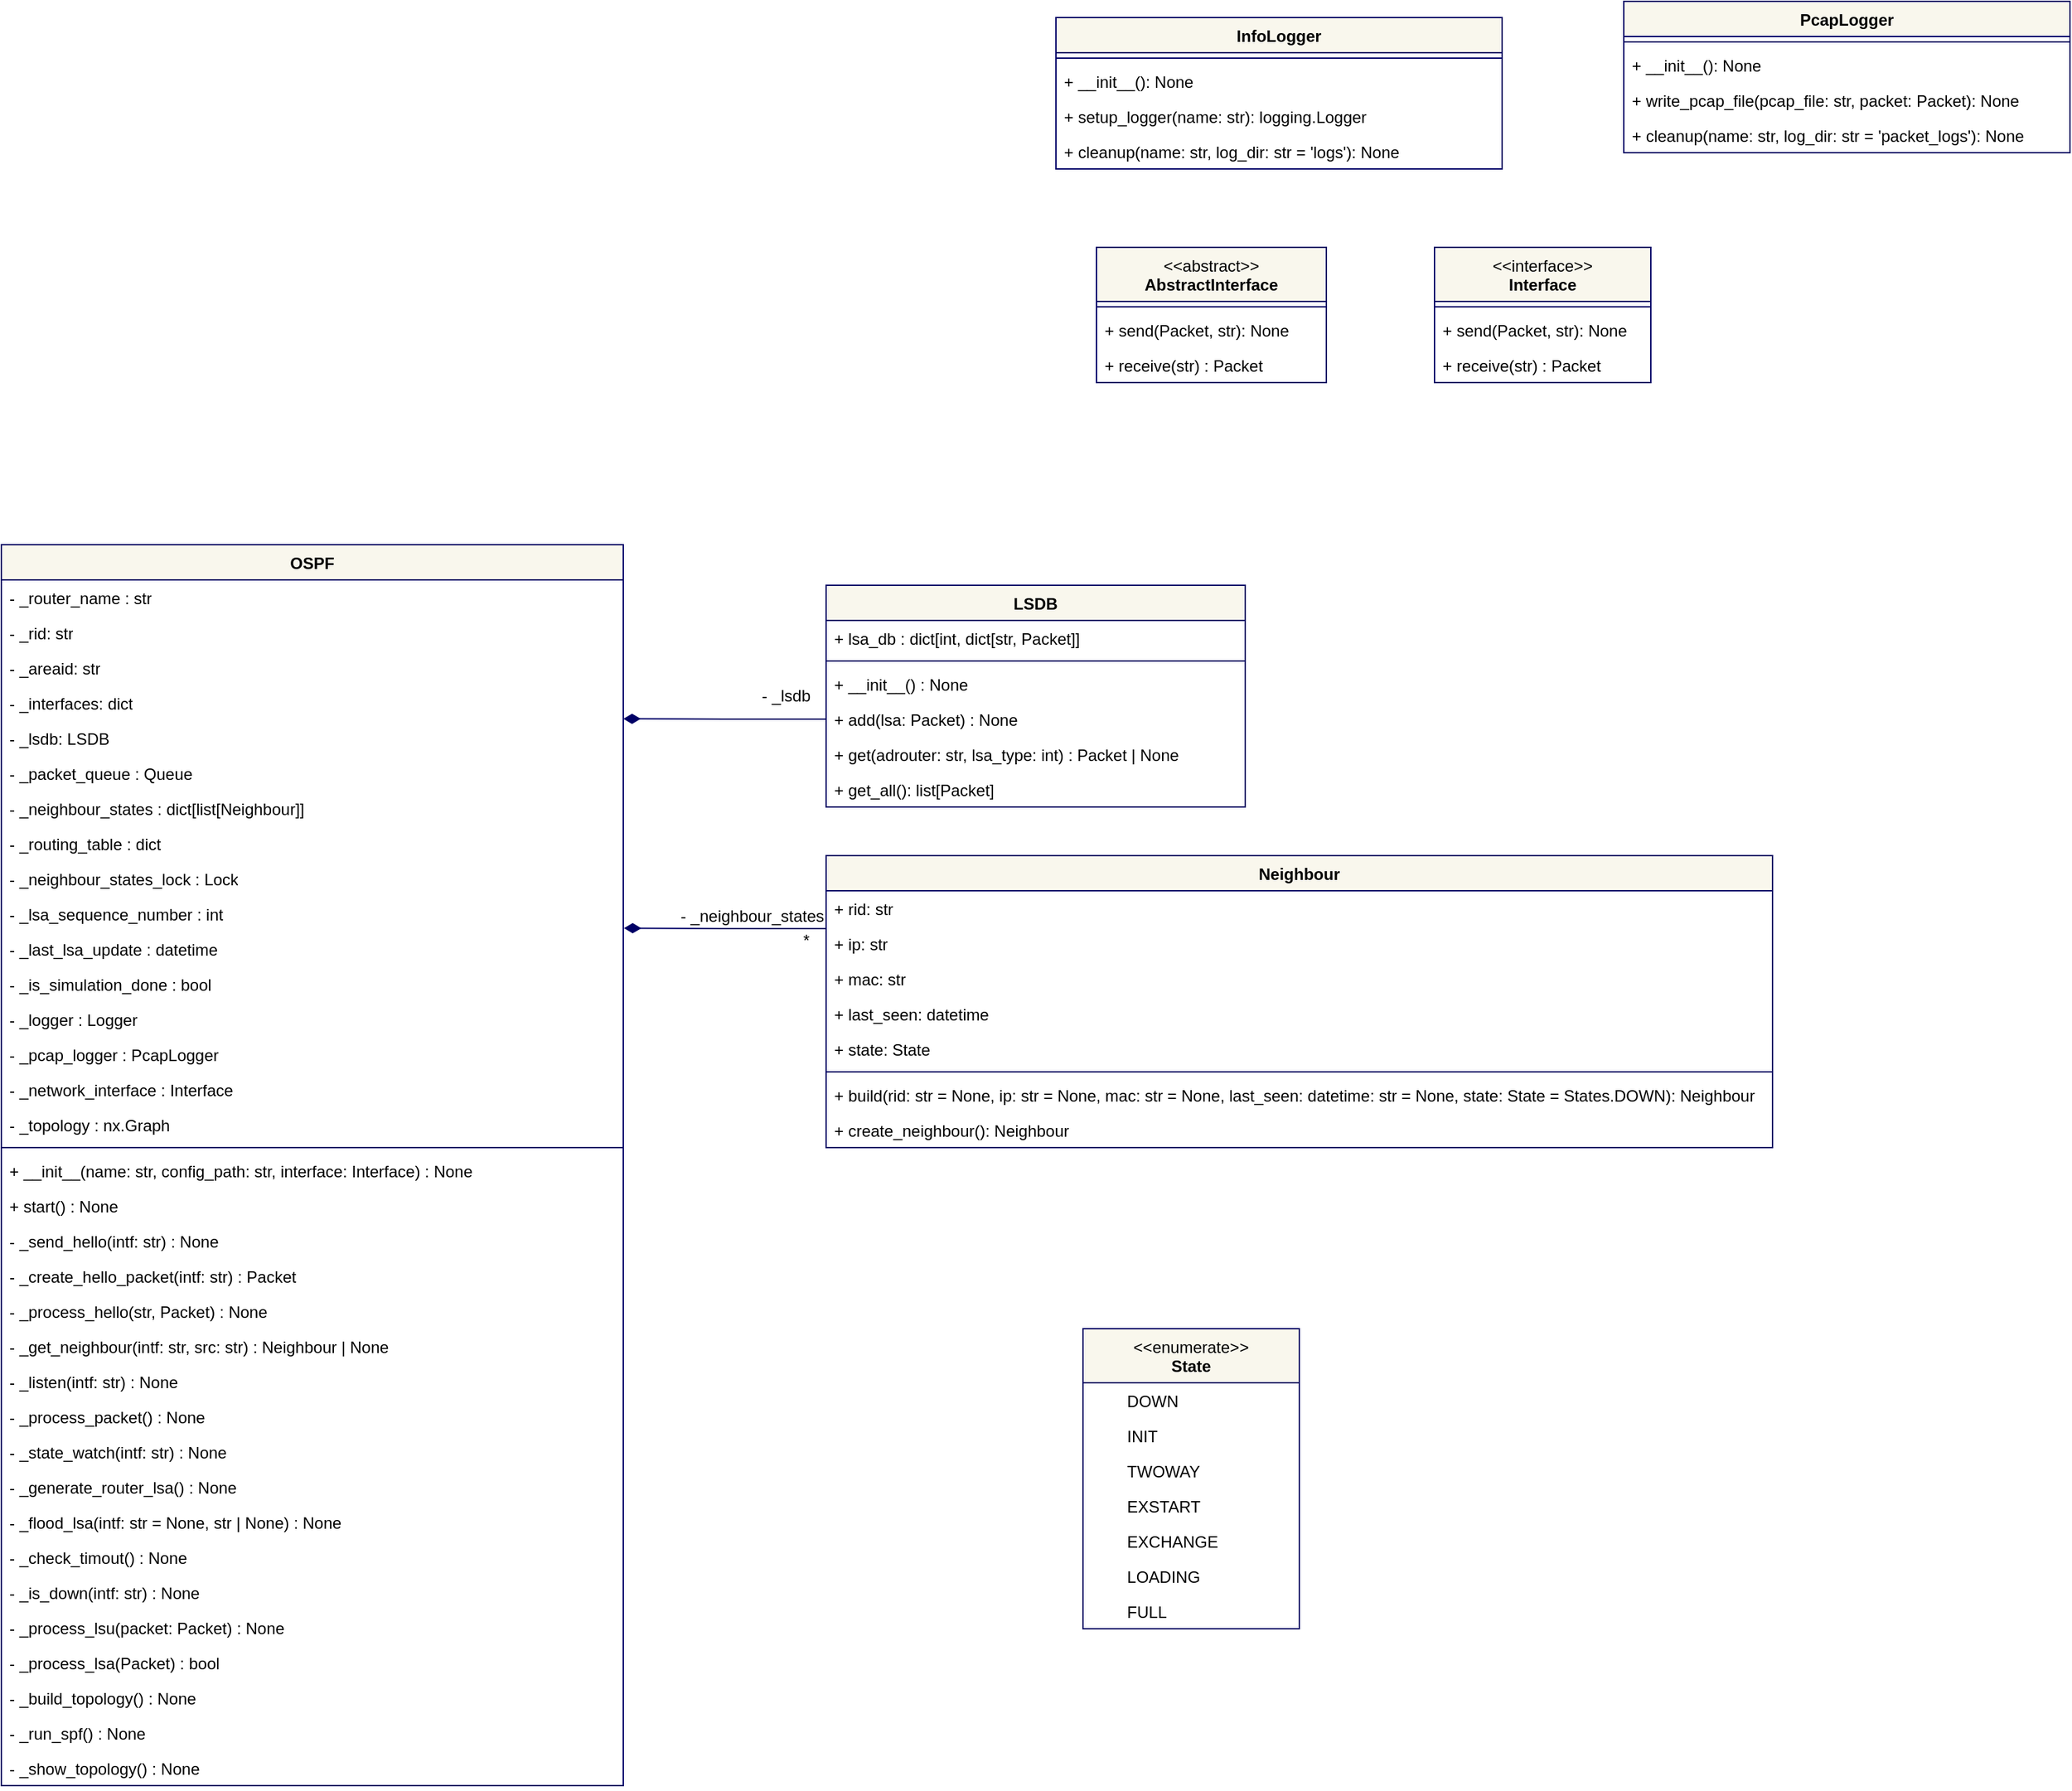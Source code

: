 <mxfile version="26.2.2" pages="5">
  <diagram name="osztaly_diagram" id="9rwbBboUZ_P1SYzzjK9R">
    <mxGraphModel dx="865" dy="514" grid="1" gridSize="10" guides="1" tooltips="1" connect="1" arrows="1" fold="1" page="1" pageScale="1" pageWidth="850" pageHeight="1100" math="0" shadow="0">
      <root>
        <mxCell id="0" />
        <mxCell id="1" parent="0" />
        <mxCell id="_wzTHHUVhcNGA4sqemHy-2" value="&lt;div&gt;&lt;span style=&quot;font-weight: normal;&quot;&gt;&amp;lt;&amp;lt;abstract&amp;gt;&amp;gt;&lt;/span&gt;&lt;/div&gt;AbstractInterface" style="swimlane;fontStyle=1;align=center;verticalAlign=top;childLayout=stackLayout;horizontal=1;startSize=40;horizontalStack=0;resizeParent=1;resizeParentMax=0;resizeLast=0;collapsible=1;marginBottom=0;whiteSpace=wrap;html=1;rounded=0;strokeColor=#000066;fontFamily=Helvetica;fontSize=12;fontColor=default;fillColor=#f9f7ed;" parent="1" vertex="1">
          <mxGeometry x="870" y="250" width="170" height="100" as="geometry" />
        </mxCell>
        <mxCell id="_wzTHHUVhcNGA4sqemHy-4" value="" style="line;strokeWidth=1;fillColor=#f9f7ed;align=center;verticalAlign=top;spacingTop=-1;spacingLeft=3;spacingRight=3;rotatable=0;labelPosition=right;points=[];portConstraint=eastwest;strokeColor=#000066;rounded=0;fontFamily=Helvetica;fontSize=12;fontColor=default;fontStyle=1;horizontal=1;" parent="_wzTHHUVhcNGA4sqemHy-2" vertex="1">
          <mxGeometry y="40" width="170" height="8" as="geometry" />
        </mxCell>
        <mxCell id="_wzTHHUVhcNGA4sqemHy-5" value="+ send(Packet, str): None" style="text;strokeColor=none;fillColor=none;align=left;verticalAlign=top;spacingLeft=4;spacingRight=4;overflow=hidden;rotatable=0;points=[[0,0.5],[1,0.5]];portConstraint=eastwest;whiteSpace=wrap;html=1;fontFamily=Helvetica;fontSize=12;fontColor=default;fontStyle=0;horizontal=1;" parent="_wzTHHUVhcNGA4sqemHy-2" vertex="1">
          <mxGeometry y="48" width="170" height="26" as="geometry" />
        </mxCell>
        <mxCell id="_wzTHHUVhcNGA4sqemHy-6" value="+ receive(str) : Packet" style="text;strokeColor=none;fillColor=none;align=left;verticalAlign=top;spacingLeft=4;spacingRight=4;overflow=hidden;rotatable=0;points=[[0,0.5],[1,0.5]];portConstraint=eastwest;whiteSpace=wrap;html=1;fontFamily=Helvetica;fontSize=12;fontColor=default;fontStyle=0;horizontal=1;" parent="_wzTHHUVhcNGA4sqemHy-2" vertex="1">
          <mxGeometry y="74" width="170" height="26" as="geometry" />
        </mxCell>
        <mxCell id="_wzTHHUVhcNGA4sqemHy-7" value="&lt;div&gt;&lt;span style=&quot;font-weight: normal;&quot;&gt;&amp;lt;&amp;lt;interface&amp;gt;&amp;gt;&lt;/span&gt;&lt;/div&gt;Interface" style="swimlane;fontStyle=1;align=center;verticalAlign=top;childLayout=stackLayout;horizontal=1;startSize=40;horizontalStack=0;resizeParent=1;resizeParentMax=0;resizeLast=0;collapsible=1;marginBottom=0;whiteSpace=wrap;html=1;rounded=0;strokeColor=#000066;fontFamily=Helvetica;fontSize=12;fontColor=default;fillColor=#f9f7ed;" parent="1" vertex="1">
          <mxGeometry x="1120" y="250" width="160" height="100" as="geometry" />
        </mxCell>
        <mxCell id="_wzTHHUVhcNGA4sqemHy-8" value="" style="line;strokeWidth=1;fillColor=#f9f7ed;align=center;verticalAlign=top;spacingTop=-1;spacingLeft=3;spacingRight=3;rotatable=0;labelPosition=right;points=[];portConstraint=eastwest;strokeColor=#000066;rounded=0;fontFamily=Helvetica;fontSize=12;fontColor=default;fontStyle=1;horizontal=1;" parent="_wzTHHUVhcNGA4sqemHy-7" vertex="1">
          <mxGeometry y="40" width="160" height="8" as="geometry" />
        </mxCell>
        <mxCell id="_wzTHHUVhcNGA4sqemHy-9" value="+ send(Packet, str): None" style="text;strokeColor=none;fillColor=none;align=left;verticalAlign=top;spacingLeft=4;spacingRight=4;overflow=hidden;rotatable=0;points=[[0,0.5],[1,0.5]];portConstraint=eastwest;whiteSpace=wrap;html=1;fontFamily=Helvetica;fontSize=12;fontColor=default;fontStyle=0;horizontal=1;" parent="_wzTHHUVhcNGA4sqemHy-7" vertex="1">
          <mxGeometry y="48" width="160" height="26" as="geometry" />
        </mxCell>
        <mxCell id="_wzTHHUVhcNGA4sqemHy-10" value="+ receive(str) : Packet" style="text;strokeColor=none;fillColor=none;align=left;verticalAlign=top;spacingLeft=4;spacingRight=4;overflow=hidden;rotatable=0;points=[[0,0.5],[1,0.5]];portConstraint=eastwest;whiteSpace=wrap;html=1;fontFamily=Helvetica;fontSize=12;fontColor=default;fontStyle=0;horizontal=1;" parent="_wzTHHUVhcNGA4sqemHy-7" vertex="1">
          <mxGeometry y="74" width="160" height="26" as="geometry" />
        </mxCell>
        <mxCell id="_wzTHHUVhcNGA4sqemHy-11" value="LSDB" style="swimlane;fontStyle=1;align=center;verticalAlign=top;childLayout=stackLayout;horizontal=1;startSize=26;horizontalStack=0;resizeParent=1;resizeParentMax=0;resizeLast=0;collapsible=1;marginBottom=0;whiteSpace=wrap;html=1;rounded=0;strokeColor=#000066;fontFamily=Helvetica;fontSize=12;fontColor=default;fillColor=#f9f7ed;" parent="1" vertex="1">
          <mxGeometry x="670" y="500" width="310" height="164" as="geometry" />
        </mxCell>
        <mxCell id="_wzTHHUVhcNGA4sqemHy-12" value="+ lsa_db : dict[int, dict[str, Packet]]" style="text;strokeColor=none;fillColor=none;align=left;verticalAlign=top;spacingLeft=4;spacingRight=4;overflow=hidden;rotatable=0;points=[[0,0.5],[1,0.5]];portConstraint=eastwest;whiteSpace=wrap;html=1;fontFamily=Helvetica;fontSize=12;fontColor=default;fontStyle=0;horizontal=1;" parent="_wzTHHUVhcNGA4sqemHy-11" vertex="1">
          <mxGeometry y="26" width="310" height="26" as="geometry" />
        </mxCell>
        <mxCell id="_wzTHHUVhcNGA4sqemHy-13" value="" style="line;strokeWidth=1;fillColor=#f9f7ed;align=center;verticalAlign=top;spacingTop=-1;spacingLeft=3;spacingRight=3;rotatable=0;labelPosition=right;points=[];portConstraint=eastwest;strokeColor=#000066;rounded=0;fontFamily=Helvetica;fontSize=12;fontColor=default;fontStyle=1;horizontal=1;" parent="_wzTHHUVhcNGA4sqemHy-11" vertex="1">
          <mxGeometry y="52" width="310" height="8" as="geometry" />
        </mxCell>
        <mxCell id="_wzTHHUVhcNGA4sqemHy-25" value="+ __init__() : None" style="text;strokeColor=none;fillColor=none;align=left;verticalAlign=top;spacingLeft=4;spacingRight=4;overflow=hidden;rotatable=0;points=[[0,0.5],[1,0.5]];portConstraint=eastwest;whiteSpace=wrap;html=1;fontFamily=Helvetica;fontSize=12;fontColor=default;fontStyle=0;horizontal=1;" parent="_wzTHHUVhcNGA4sqemHy-11" vertex="1">
          <mxGeometry y="60" width="310" height="26" as="geometry" />
        </mxCell>
        <mxCell id="_wzTHHUVhcNGA4sqemHy-14" value="+ add(lsa: Packet) : None" style="text;strokeColor=none;fillColor=none;align=left;verticalAlign=top;spacingLeft=4;spacingRight=4;overflow=hidden;rotatable=0;points=[[0,0.5],[1,0.5]];portConstraint=eastwest;whiteSpace=wrap;html=1;fontFamily=Helvetica;fontSize=12;fontColor=default;fontStyle=0;horizontal=1;" parent="_wzTHHUVhcNGA4sqemHy-11" vertex="1">
          <mxGeometry y="86" width="310" height="26" as="geometry" />
        </mxCell>
        <mxCell id="_wzTHHUVhcNGA4sqemHy-15" value="+ get(adrouter: str, lsa_type: int) : Packet | None" style="text;strokeColor=none;fillColor=none;align=left;verticalAlign=top;spacingLeft=4;spacingRight=4;overflow=hidden;rotatable=0;points=[[0,0.5],[1,0.5]];portConstraint=eastwest;whiteSpace=wrap;html=1;fontFamily=Helvetica;fontSize=12;fontColor=default;fontStyle=0;horizontal=1;" parent="_wzTHHUVhcNGA4sqemHy-11" vertex="1">
          <mxGeometry y="112" width="310" height="26" as="geometry" />
        </mxCell>
        <mxCell id="_wzTHHUVhcNGA4sqemHy-20" value="+ get_all(): list[Packet]" style="text;strokeColor=none;fillColor=none;align=left;verticalAlign=top;spacingLeft=4;spacingRight=4;overflow=hidden;rotatable=0;points=[[0,0.5],[1,0.5]];portConstraint=eastwest;whiteSpace=wrap;html=1;fontFamily=Helvetica;fontSize=12;fontColor=default;fontStyle=0;horizontal=1;" parent="_wzTHHUVhcNGA4sqemHy-11" vertex="1">
          <mxGeometry y="138" width="310" height="26" as="geometry" />
        </mxCell>
        <mxCell id="_wzTHHUVhcNGA4sqemHy-21" value="OSPF" style="swimlane;fontStyle=1;align=center;verticalAlign=top;childLayout=stackLayout;horizontal=1;startSize=26;horizontalStack=0;resizeParent=1;resizeParentMax=0;resizeLast=0;collapsible=1;marginBottom=0;whiteSpace=wrap;html=1;rounded=0;strokeColor=#000066;fontFamily=Helvetica;fontSize=12;fontColor=default;fillColor=#f9f7ed;" parent="1" vertex="1">
          <mxGeometry x="60" y="470" width="460" height="918" as="geometry" />
        </mxCell>
        <mxCell id="_wzTHHUVhcNGA4sqemHy-22" value="- _router_name : str" style="text;strokeColor=none;fillColor=none;align=left;verticalAlign=top;spacingLeft=4;spacingRight=4;overflow=hidden;rotatable=0;points=[[0,0.5],[1,0.5]];portConstraint=eastwest;whiteSpace=wrap;html=1;fontFamily=Helvetica;fontSize=12;fontColor=default;fontStyle=0;horizontal=1;" parent="_wzTHHUVhcNGA4sqemHy-21" vertex="1">
          <mxGeometry y="26" width="460" height="26" as="geometry" />
        </mxCell>
        <mxCell id="_wzTHHUVhcNGA4sqemHy-47" value="- _rid: str" style="text;strokeColor=none;fillColor=none;align=left;verticalAlign=top;spacingLeft=4;spacingRight=4;overflow=hidden;rotatable=0;points=[[0,0.5],[1,0.5]];portConstraint=eastwest;whiteSpace=wrap;html=1;fontFamily=Helvetica;fontSize=12;fontColor=default;fontStyle=0;horizontal=1;" parent="_wzTHHUVhcNGA4sqemHy-21" vertex="1">
          <mxGeometry y="52" width="460" height="26" as="geometry" />
        </mxCell>
        <mxCell id="_wzTHHUVhcNGA4sqemHy-48" value="- _areaid: str" style="text;strokeColor=none;fillColor=none;align=left;verticalAlign=top;spacingLeft=4;spacingRight=4;overflow=hidden;rotatable=0;points=[[0,0.5],[1,0.5]];portConstraint=eastwest;whiteSpace=wrap;html=1;fontFamily=Helvetica;fontSize=12;fontColor=default;fontStyle=0;horizontal=1;" parent="_wzTHHUVhcNGA4sqemHy-21" vertex="1">
          <mxGeometry y="78" width="460" height="26" as="geometry" />
        </mxCell>
        <mxCell id="_wzTHHUVhcNGA4sqemHy-49" value="- _interfaces: dict" style="text;strokeColor=none;fillColor=none;align=left;verticalAlign=top;spacingLeft=4;spacingRight=4;overflow=hidden;rotatable=0;points=[[0,0.5],[1,0.5]];portConstraint=eastwest;whiteSpace=wrap;html=1;fontFamily=Helvetica;fontSize=12;fontColor=default;fontStyle=0;horizontal=1;" parent="_wzTHHUVhcNGA4sqemHy-21" vertex="1">
          <mxGeometry y="104" width="460" height="26" as="geometry" />
        </mxCell>
        <mxCell id="_wzTHHUVhcNGA4sqemHy-50" value="- _lsdb: LSDB" style="text;strokeColor=none;fillColor=none;align=left;verticalAlign=top;spacingLeft=4;spacingRight=4;overflow=hidden;rotatable=0;points=[[0,0.5],[1,0.5]];portConstraint=eastwest;whiteSpace=wrap;html=1;fontFamily=Helvetica;fontSize=12;fontColor=default;fontStyle=0;horizontal=1;" parent="_wzTHHUVhcNGA4sqemHy-21" vertex="1">
          <mxGeometry y="130" width="460" height="26" as="geometry" />
        </mxCell>
        <mxCell id="_wzTHHUVhcNGA4sqemHy-51" value="- _packet_queue : Queue" style="text;strokeColor=none;fillColor=none;align=left;verticalAlign=top;spacingLeft=4;spacingRight=4;overflow=hidden;rotatable=0;points=[[0,0.5],[1,0.5]];portConstraint=eastwest;whiteSpace=wrap;html=1;fontFamily=Helvetica;fontSize=12;fontColor=default;fontStyle=0;horizontal=1;" parent="_wzTHHUVhcNGA4sqemHy-21" vertex="1">
          <mxGeometry y="156" width="460" height="26" as="geometry" />
        </mxCell>
        <mxCell id="_wzTHHUVhcNGA4sqemHy-52" value="- _neighbour_states : dict[list[Neighbour]]" style="text;strokeColor=none;fillColor=none;align=left;verticalAlign=top;spacingLeft=4;spacingRight=4;overflow=hidden;rotatable=0;points=[[0,0.5],[1,0.5]];portConstraint=eastwest;whiteSpace=wrap;html=1;fontFamily=Helvetica;fontSize=12;fontColor=default;fontStyle=0;horizontal=1;" parent="_wzTHHUVhcNGA4sqemHy-21" vertex="1">
          <mxGeometry y="182" width="460" height="26" as="geometry" />
        </mxCell>
        <mxCell id="_wzTHHUVhcNGA4sqemHy-53" value="- _routing_table : dict" style="text;strokeColor=none;fillColor=none;align=left;verticalAlign=top;spacingLeft=4;spacingRight=4;overflow=hidden;rotatable=0;points=[[0,0.5],[1,0.5]];portConstraint=eastwest;whiteSpace=wrap;html=1;fontFamily=Helvetica;fontSize=12;fontColor=default;fontStyle=0;horizontal=1;" parent="_wzTHHUVhcNGA4sqemHy-21" vertex="1">
          <mxGeometry y="208" width="460" height="26" as="geometry" />
        </mxCell>
        <mxCell id="_wzTHHUVhcNGA4sqemHy-54" value="- _neighbour_states_lock : Lock" style="text;strokeColor=none;fillColor=none;align=left;verticalAlign=top;spacingLeft=4;spacingRight=4;overflow=hidden;rotatable=0;points=[[0,0.5],[1,0.5]];portConstraint=eastwest;whiteSpace=wrap;html=1;fontFamily=Helvetica;fontSize=12;fontColor=default;fontStyle=0;horizontal=1;" parent="_wzTHHUVhcNGA4sqemHy-21" vertex="1">
          <mxGeometry y="234" width="460" height="26" as="geometry" />
        </mxCell>
        <mxCell id="_wzTHHUVhcNGA4sqemHy-55" value="- _lsa_sequence_number : int" style="text;strokeColor=none;fillColor=none;align=left;verticalAlign=top;spacingLeft=4;spacingRight=4;overflow=hidden;rotatable=0;points=[[0,0.5],[1,0.5]];portConstraint=eastwest;whiteSpace=wrap;html=1;fontFamily=Helvetica;fontSize=12;fontColor=default;fontStyle=0;horizontal=1;" parent="_wzTHHUVhcNGA4sqemHy-21" vertex="1">
          <mxGeometry y="260" width="460" height="26" as="geometry" />
        </mxCell>
        <mxCell id="_wzTHHUVhcNGA4sqemHy-56" value="- _last_lsa_update : datetime" style="text;strokeColor=none;fillColor=none;align=left;verticalAlign=top;spacingLeft=4;spacingRight=4;overflow=hidden;rotatable=0;points=[[0,0.5],[1,0.5]];portConstraint=eastwest;whiteSpace=wrap;html=1;fontFamily=Helvetica;fontSize=12;fontColor=default;fontStyle=0;horizontal=1;" parent="_wzTHHUVhcNGA4sqemHy-21" vertex="1">
          <mxGeometry y="286" width="460" height="26" as="geometry" />
        </mxCell>
        <mxCell id="_wzTHHUVhcNGA4sqemHy-89" value="- _is_simulation_done : bool" style="text;strokeColor=none;fillColor=none;align=left;verticalAlign=top;spacingLeft=4;spacingRight=4;overflow=hidden;rotatable=0;points=[[0,0.5],[1,0.5]];portConstraint=eastwest;whiteSpace=wrap;html=1;fontFamily=Helvetica;fontSize=12;fontColor=default;fontStyle=0;horizontal=1;" parent="_wzTHHUVhcNGA4sqemHy-21" vertex="1">
          <mxGeometry y="312" width="460" height="26" as="geometry" />
        </mxCell>
        <mxCell id="_wzTHHUVhcNGA4sqemHy-90" value="- _logger : Logger" style="text;strokeColor=none;fillColor=none;align=left;verticalAlign=top;spacingLeft=4;spacingRight=4;overflow=hidden;rotatable=0;points=[[0,0.5],[1,0.5]];portConstraint=eastwest;whiteSpace=wrap;html=1;fontFamily=Helvetica;fontSize=12;fontColor=default;fontStyle=0;horizontal=1;" parent="_wzTHHUVhcNGA4sqemHy-21" vertex="1">
          <mxGeometry y="338" width="460" height="26" as="geometry" />
        </mxCell>
        <mxCell id="7TIcUETGT7Q3gCSQZjZl-11" value="- _pcap_logger : PcapLogger" style="text;strokeColor=none;fillColor=none;align=left;verticalAlign=top;spacingLeft=4;spacingRight=4;overflow=hidden;rotatable=0;points=[[0,0.5],[1,0.5]];portConstraint=eastwest;whiteSpace=wrap;html=1;fontFamily=Helvetica;fontSize=12;fontColor=default;fontStyle=0;horizontal=1;" vertex="1" parent="_wzTHHUVhcNGA4sqemHy-21">
          <mxGeometry y="364" width="460" height="26" as="geometry" />
        </mxCell>
        <mxCell id="_wzTHHUVhcNGA4sqemHy-91" value="- _network_interface : Interface" style="text;strokeColor=none;fillColor=none;align=left;verticalAlign=top;spacingLeft=4;spacingRight=4;overflow=hidden;rotatable=0;points=[[0,0.5],[1,0.5]];portConstraint=eastwest;whiteSpace=wrap;html=1;fontFamily=Helvetica;fontSize=12;fontColor=default;fontStyle=0;horizontal=1;" parent="_wzTHHUVhcNGA4sqemHy-21" vertex="1">
          <mxGeometry y="390" width="460" height="26" as="geometry" />
        </mxCell>
        <mxCell id="_wzTHHUVhcNGA4sqemHy-95" value="- _topology : nx.Graph" style="text;strokeColor=none;fillColor=none;align=left;verticalAlign=top;spacingLeft=4;spacingRight=4;overflow=hidden;rotatable=0;points=[[0,0.5],[1,0.5]];portConstraint=eastwest;whiteSpace=wrap;html=1;fontFamily=Helvetica;fontSize=12;fontColor=default;fontStyle=0;horizontal=1;" parent="_wzTHHUVhcNGA4sqemHy-21" vertex="1">
          <mxGeometry y="416" width="460" height="26" as="geometry" />
        </mxCell>
        <mxCell id="_wzTHHUVhcNGA4sqemHy-23" value="" style="line;strokeWidth=1;fillColor=#f9f7ed;align=center;verticalAlign=top;spacingTop=-1;spacingLeft=3;spacingRight=3;rotatable=0;labelPosition=right;points=[];portConstraint=eastwest;strokeColor=#000066;rounded=0;fontFamily=Helvetica;fontSize=12;fontColor=default;fontStyle=0;horizontal=1;" parent="_wzTHHUVhcNGA4sqemHy-21" vertex="1">
          <mxGeometry y="442" width="460" height="8" as="geometry" />
        </mxCell>
        <mxCell id="_wzTHHUVhcNGA4sqemHy-24" value="+ __init__(name: str, config_path: str, interface: Interface) : None" style="text;strokeColor=none;fillColor=none;align=left;verticalAlign=top;spacingLeft=4;spacingRight=4;overflow=hidden;rotatable=0;points=[[0,0.5],[1,0.5]];portConstraint=eastwest;whiteSpace=wrap;html=1;fontFamily=Helvetica;fontSize=12;fontColor=default;fontStyle=0;horizontal=1;" parent="_wzTHHUVhcNGA4sqemHy-21" vertex="1">
          <mxGeometry y="450" width="460" height="26" as="geometry" />
        </mxCell>
        <mxCell id="_wzTHHUVhcNGA4sqemHy-46" value="+ start() : None" style="text;strokeColor=none;fillColor=none;align=left;verticalAlign=top;spacingLeft=4;spacingRight=4;overflow=hidden;rotatable=0;points=[[0,0.5],[1,0.5]];portConstraint=eastwest;whiteSpace=wrap;html=1;fontFamily=Helvetica;fontSize=12;fontColor=default;fontStyle=0;horizontal=1;" parent="_wzTHHUVhcNGA4sqemHy-21" vertex="1">
          <mxGeometry y="476" width="460" height="26" as="geometry" />
        </mxCell>
        <mxCell id="_wzTHHUVhcNGA4sqemHy-26" value="- _send_hello(intf: str) : None" style="text;strokeColor=none;fillColor=none;align=left;verticalAlign=top;spacingLeft=4;spacingRight=4;overflow=hidden;rotatable=0;points=[[0,0.5],[1,0.5]];portConstraint=eastwest;whiteSpace=wrap;html=1;fontFamily=Helvetica;fontSize=12;fontColor=default;fontStyle=0;horizontal=1;" parent="_wzTHHUVhcNGA4sqemHy-21" vertex="1">
          <mxGeometry y="502" width="460" height="26" as="geometry" />
        </mxCell>
        <mxCell id="_wzTHHUVhcNGA4sqemHy-27" value="- _create_hello_packet(intf: str) : Packet" style="text;strokeColor=none;fillColor=none;align=left;verticalAlign=top;spacingLeft=4;spacingRight=4;overflow=hidden;rotatable=0;points=[[0,0.5],[1,0.5]];portConstraint=eastwest;whiteSpace=wrap;html=1;fontFamily=Helvetica;fontSize=12;fontColor=default;fontStyle=0;horizontal=1;" parent="_wzTHHUVhcNGA4sqemHy-21" vertex="1">
          <mxGeometry y="528" width="460" height="26" as="geometry" />
        </mxCell>
        <mxCell id="_wzTHHUVhcNGA4sqemHy-28" value="- _process_hello(str, Packet) : None" style="text;strokeColor=none;fillColor=none;align=left;verticalAlign=top;spacingLeft=4;spacingRight=4;overflow=hidden;rotatable=0;points=[[0,0.5],[1,0.5]];portConstraint=eastwest;whiteSpace=wrap;html=1;fontFamily=Helvetica;fontSize=12;fontColor=default;fontStyle=0;horizontal=1;" parent="_wzTHHUVhcNGA4sqemHy-21" vertex="1">
          <mxGeometry y="554" width="460" height="26" as="geometry" />
        </mxCell>
        <mxCell id="_wzTHHUVhcNGA4sqemHy-29" value="- _get_neighbour(intf: str, src: str) : Neighbour | None" style="text;strokeColor=none;fillColor=none;align=left;verticalAlign=top;spacingLeft=4;spacingRight=4;overflow=hidden;rotatable=0;points=[[0,0.5],[1,0.5]];portConstraint=eastwest;whiteSpace=wrap;html=1;fontFamily=Helvetica;fontSize=12;fontColor=default;fontStyle=0;horizontal=1;" parent="_wzTHHUVhcNGA4sqemHy-21" vertex="1">
          <mxGeometry y="580" width="460" height="26" as="geometry" />
        </mxCell>
        <mxCell id="_wzTHHUVhcNGA4sqemHy-31" value="- _listen(intf: str) : None" style="text;strokeColor=none;fillColor=none;align=left;verticalAlign=top;spacingLeft=4;spacingRight=4;overflow=hidden;rotatable=0;points=[[0,0.5],[1,0.5]];portConstraint=eastwest;whiteSpace=wrap;html=1;fontFamily=Helvetica;fontSize=12;fontColor=default;fontStyle=0;horizontal=1;" parent="_wzTHHUVhcNGA4sqemHy-21" vertex="1">
          <mxGeometry y="606" width="460" height="26" as="geometry" />
        </mxCell>
        <mxCell id="_wzTHHUVhcNGA4sqemHy-32" value="- _process_packet() : None" style="text;strokeColor=none;fillColor=none;align=left;verticalAlign=top;spacingLeft=4;spacingRight=4;overflow=hidden;rotatable=0;points=[[0,0.5],[1,0.5]];portConstraint=eastwest;whiteSpace=wrap;html=1;fontFamily=Helvetica;fontSize=12;fontColor=default;fontStyle=0;horizontal=1;" parent="_wzTHHUVhcNGA4sqemHy-21" vertex="1">
          <mxGeometry y="632" width="460" height="26" as="geometry" />
        </mxCell>
        <mxCell id="_wzTHHUVhcNGA4sqemHy-36" value="- _state_watch(intf: str) : None" style="text;strokeColor=none;fillColor=none;align=left;verticalAlign=top;spacingLeft=4;spacingRight=4;overflow=hidden;rotatable=0;points=[[0,0.5],[1,0.5]];portConstraint=eastwest;whiteSpace=wrap;html=1;fontFamily=Helvetica;fontSize=12;fontColor=default;fontStyle=0;horizontal=1;" parent="_wzTHHUVhcNGA4sqemHy-21" vertex="1">
          <mxGeometry y="658" width="460" height="26" as="geometry" />
        </mxCell>
        <mxCell id="_wzTHHUVhcNGA4sqemHy-37" value="- _generate_router_lsa() : None" style="text;strokeColor=none;fillColor=none;align=left;verticalAlign=top;spacingLeft=4;spacingRight=4;overflow=hidden;rotatable=0;points=[[0,0.5],[1,0.5]];portConstraint=eastwest;whiteSpace=wrap;html=1;fontFamily=Helvetica;fontSize=12;fontColor=default;fontStyle=0;horizontal=1;" parent="_wzTHHUVhcNGA4sqemHy-21" vertex="1">
          <mxGeometry y="684" width="460" height="26" as="geometry" />
        </mxCell>
        <mxCell id="_wzTHHUVhcNGA4sqemHy-38" value="- _flood_lsa(intf: str = None, str | None) : None" style="text;strokeColor=none;fillColor=none;align=left;verticalAlign=top;spacingLeft=4;spacingRight=4;overflow=hidden;rotatable=0;points=[[0,0.5],[1,0.5]];portConstraint=eastwest;whiteSpace=wrap;html=1;fontFamily=Helvetica;fontSize=12;fontColor=default;fontStyle=0;horizontal=1;" parent="_wzTHHUVhcNGA4sqemHy-21" vertex="1">
          <mxGeometry y="710" width="460" height="26" as="geometry" />
        </mxCell>
        <mxCell id="_wzTHHUVhcNGA4sqemHy-45" value="- _check_timout() : None" style="text;strokeColor=none;fillColor=none;align=left;verticalAlign=top;spacingLeft=4;spacingRight=4;overflow=hidden;rotatable=0;points=[[0,0.5],[1,0.5]];portConstraint=eastwest;whiteSpace=wrap;html=1;fontFamily=Helvetica;fontSize=12;fontColor=default;fontStyle=0;horizontal=1;" parent="_wzTHHUVhcNGA4sqemHy-21" vertex="1">
          <mxGeometry y="736" width="460" height="26" as="geometry" />
        </mxCell>
        <mxCell id="_wzTHHUVhcNGA4sqemHy-40" value="- _is_down(intf: str) : None" style="text;strokeColor=none;fillColor=none;align=left;verticalAlign=top;spacingLeft=4;spacingRight=4;overflow=hidden;rotatable=0;points=[[0,0.5],[1,0.5]];portConstraint=eastwest;whiteSpace=wrap;html=1;fontFamily=Helvetica;fontSize=12;fontColor=default;fontStyle=0;horizontal=1;" parent="_wzTHHUVhcNGA4sqemHy-21" vertex="1">
          <mxGeometry y="762" width="460" height="26" as="geometry" />
        </mxCell>
        <mxCell id="_wzTHHUVhcNGA4sqemHy-41" value="- _process_lsu(packet: Packet) : None" style="text;strokeColor=none;fillColor=none;align=left;verticalAlign=top;spacingLeft=4;spacingRight=4;overflow=hidden;rotatable=0;points=[[0,0.5],[1,0.5]];portConstraint=eastwest;whiteSpace=wrap;html=1;fontFamily=Helvetica;fontSize=12;fontColor=default;fontStyle=0;horizontal=1;" parent="_wzTHHUVhcNGA4sqemHy-21" vertex="1">
          <mxGeometry y="788" width="460" height="26" as="geometry" />
        </mxCell>
        <mxCell id="_wzTHHUVhcNGA4sqemHy-42" value="- _process_lsa(Packet) : bool" style="text;strokeColor=none;fillColor=none;align=left;verticalAlign=top;spacingLeft=4;spacingRight=4;overflow=hidden;rotatable=0;points=[[0,0.5],[1,0.5]];portConstraint=eastwest;whiteSpace=wrap;html=1;fontFamily=Helvetica;fontSize=12;fontColor=default;fontStyle=0;horizontal=1;" parent="_wzTHHUVhcNGA4sqemHy-21" vertex="1">
          <mxGeometry y="814" width="460" height="26" as="geometry" />
        </mxCell>
        <mxCell id="_wzTHHUVhcNGA4sqemHy-43" value="- _build_topology() : None&amp;nbsp;" style="text;strokeColor=none;fillColor=none;align=left;verticalAlign=top;spacingLeft=4;spacingRight=4;overflow=hidden;rotatable=0;points=[[0,0.5],[1,0.5]];portConstraint=eastwest;whiteSpace=wrap;html=1;fontFamily=Helvetica;fontSize=12;fontColor=default;fontStyle=0;horizontal=1;" parent="_wzTHHUVhcNGA4sqemHy-21" vertex="1">
          <mxGeometry y="840" width="460" height="26" as="geometry" />
        </mxCell>
        <mxCell id="_wzTHHUVhcNGA4sqemHy-44" value="- _run_spf() : None" style="text;strokeColor=none;fillColor=none;align=left;verticalAlign=top;spacingLeft=4;spacingRight=4;overflow=hidden;rotatable=0;points=[[0,0.5],[1,0.5]];portConstraint=eastwest;whiteSpace=wrap;html=1;fontFamily=Helvetica;fontSize=12;fontColor=default;fontStyle=0;horizontal=1;" parent="_wzTHHUVhcNGA4sqemHy-21" vertex="1">
          <mxGeometry y="866" width="460" height="26" as="geometry" />
        </mxCell>
        <mxCell id="7TIcUETGT7Q3gCSQZjZl-12" value="- _show_topology() : None&amp;nbsp;" style="text;strokeColor=none;fillColor=none;align=left;verticalAlign=top;spacingLeft=4;spacingRight=4;overflow=hidden;rotatable=0;points=[[0,0.5],[1,0.5]];portConstraint=eastwest;whiteSpace=wrap;html=1;fontFamily=Helvetica;fontSize=12;fontColor=default;fontStyle=0;horizontal=1;" vertex="1" parent="_wzTHHUVhcNGA4sqemHy-21">
          <mxGeometry y="892" width="460" height="26" as="geometry" />
        </mxCell>
        <mxCell id="ZsYYwnW1BiQkOWCwClHJ-1" value="InfoLogger" style="swimlane;fontStyle=1;align=center;verticalAlign=top;childLayout=stackLayout;horizontal=1;startSize=26;horizontalStack=0;resizeParent=1;resizeParentMax=0;resizeLast=0;collapsible=1;marginBottom=0;whiteSpace=wrap;html=1;rounded=0;strokeColor=#000066;fontFamily=Helvetica;fontSize=12;fontColor=default;fillColor=#f9f7ed;" parent="1" vertex="1">
          <mxGeometry x="840" y="80" width="330" height="112" as="geometry" />
        </mxCell>
        <mxCell id="ZsYYwnW1BiQkOWCwClHJ-2" value="" style="line;strokeWidth=1;fillColor=#f9f7ed;align=center;verticalAlign=top;spacingTop=-1;spacingLeft=3;spacingRight=3;rotatable=0;labelPosition=right;points=[];portConstraint=eastwest;strokeColor=#000066;rounded=1;fontFamily=Helvetica;fontSize=12;fontColor=default;fontStyle=1;horizontal=1;" parent="ZsYYwnW1BiQkOWCwClHJ-1" vertex="1">
          <mxGeometry y="26" width="330" height="8" as="geometry" />
        </mxCell>
        <mxCell id="ZsYYwnW1BiQkOWCwClHJ-3" value="+ __init__(): None" style="text;strokeColor=none;fillColor=none;align=left;verticalAlign=top;spacingLeft=4;spacingRight=4;overflow=hidden;rotatable=0;points=[[0,0.5],[1,0.5]];portConstraint=eastwest;whiteSpace=wrap;html=1;fontFamily=Helvetica;fontSize=12;fontColor=default;fontStyle=0;horizontal=1;" parent="ZsYYwnW1BiQkOWCwClHJ-1" vertex="1">
          <mxGeometry y="34" width="330" height="26" as="geometry" />
        </mxCell>
        <mxCell id="ZsYYwnW1BiQkOWCwClHJ-4" value="+ setup_logger(name: str): logging.Logger" style="text;strokeColor=none;fillColor=none;align=left;verticalAlign=top;spacingLeft=4;spacingRight=4;overflow=hidden;rotatable=0;points=[[0,0.5],[1,0.5]];portConstraint=eastwest;whiteSpace=wrap;html=1;fontFamily=Helvetica;fontSize=12;fontColor=default;fontStyle=0;horizontal=1;" parent="ZsYYwnW1BiQkOWCwClHJ-1" vertex="1">
          <mxGeometry y="60" width="330" height="26" as="geometry" />
        </mxCell>
        <mxCell id="TmQ4V3FKKDf71D60dRSO-2" value="+ cleanup(name: str, log_dir: str = &#39;logs&#39;): None" style="text;strokeColor=none;fillColor=none;align=left;verticalAlign=top;spacingLeft=4;spacingRight=4;overflow=hidden;rotatable=0;points=[[0,0.5],[1,0.5]];portConstraint=eastwest;whiteSpace=wrap;html=1;fontFamily=Helvetica;fontSize=12;fontColor=default;fontStyle=0;horizontal=1;" parent="ZsYYwnW1BiQkOWCwClHJ-1" vertex="1">
          <mxGeometry y="86" width="330" height="26" as="geometry" />
        </mxCell>
        <mxCell id="HSfF7psIsuiLzzRT1t3q-1" value="PcapLogger" style="swimlane;fontStyle=1;align=center;verticalAlign=top;childLayout=stackLayout;horizontal=1;startSize=26;horizontalStack=0;resizeParent=1;resizeParentMax=0;resizeLast=0;collapsible=1;marginBottom=0;whiteSpace=wrap;html=1;rounded=0;strokeColor=#000066;fontFamily=Helvetica;fontSize=12;fontColor=default;fillColor=#f9f7ed;" parent="1" vertex="1">
          <mxGeometry x="1260" y="68" width="330" height="112" as="geometry" />
        </mxCell>
        <mxCell id="HSfF7psIsuiLzzRT1t3q-2" value="" style="line;strokeWidth=1;fillColor=#f9f7ed;align=center;verticalAlign=top;spacingTop=-1;spacingLeft=3;spacingRight=3;rotatable=0;labelPosition=right;points=[];portConstraint=eastwest;strokeColor=#000066;rounded=1;fontFamily=Helvetica;fontSize=12;fontColor=default;fontStyle=1;horizontal=1;" parent="HSfF7psIsuiLzzRT1t3q-1" vertex="1">
          <mxGeometry y="26" width="330" height="8" as="geometry" />
        </mxCell>
        <mxCell id="HSfF7psIsuiLzzRT1t3q-3" value="+ __init__(): None" style="text;strokeColor=none;fillColor=none;align=left;verticalAlign=top;spacingLeft=4;spacingRight=4;overflow=hidden;rotatable=0;points=[[0,0.5],[1,0.5]];portConstraint=eastwest;whiteSpace=wrap;html=1;fontFamily=Helvetica;fontSize=12;fontColor=default;fontStyle=0;horizontal=1;" parent="HSfF7psIsuiLzzRT1t3q-1" vertex="1">
          <mxGeometry y="34" width="330" height="26" as="geometry" />
        </mxCell>
        <mxCell id="HSfF7psIsuiLzzRT1t3q-4" value="+ write_pcap_file(pcap_file: str, packet: Packet): None" style="text;strokeColor=none;fillColor=none;align=left;verticalAlign=top;spacingLeft=4;spacingRight=4;overflow=hidden;rotatable=0;points=[[0,0.5],[1,0.5]];portConstraint=eastwest;whiteSpace=wrap;html=1;fontFamily=Helvetica;fontSize=12;fontColor=default;fontStyle=0;horizontal=1;" parent="HSfF7psIsuiLzzRT1t3q-1" vertex="1">
          <mxGeometry y="60" width="330" height="26" as="geometry" />
        </mxCell>
        <mxCell id="HSfF7psIsuiLzzRT1t3q-5" value="+ cleanup(name: str, log_dir: str = &#39;packet_logs&#39;): None" style="text;strokeColor=none;fillColor=none;align=left;verticalAlign=top;spacingLeft=4;spacingRight=4;overflow=hidden;rotatable=0;points=[[0,0.5],[1,0.5]];portConstraint=eastwest;whiteSpace=wrap;html=1;fontFamily=Helvetica;fontSize=12;fontColor=default;fontStyle=0;horizontal=1;" parent="HSfF7psIsuiLzzRT1t3q-1" vertex="1">
          <mxGeometry y="86" width="330" height="26" as="geometry" />
        </mxCell>
        <mxCell id="7TIcUETGT7Q3gCSQZjZl-2" value="Neighbour" style="swimlane;fontStyle=1;align=center;verticalAlign=top;childLayout=stackLayout;horizontal=1;startSize=26;horizontalStack=0;resizeParent=1;resizeParentMax=0;resizeLast=0;collapsible=1;marginBottom=0;whiteSpace=wrap;html=1;rounded=0;strokeColor=#000066;fontFamily=Helvetica;fontSize=12;fontColor=default;fillColor=#f9f7ed;" vertex="1" parent="1">
          <mxGeometry x="670" y="700" width="700" height="216" as="geometry" />
        </mxCell>
        <mxCell id="7TIcUETGT7Q3gCSQZjZl-3" value="+ rid: str" style="text;strokeColor=none;fillColor=none;align=left;verticalAlign=top;spacingLeft=4;spacingRight=4;overflow=hidden;rotatable=0;points=[[0,0.5],[1,0.5]];portConstraint=eastwest;whiteSpace=wrap;html=1;fontFamily=Helvetica;fontSize=12;fontColor=default;fontStyle=0;horizontal=1;" vertex="1" parent="7TIcUETGT7Q3gCSQZjZl-2">
          <mxGeometry y="26" width="700" height="26" as="geometry" />
        </mxCell>
        <mxCell id="7TIcUETGT7Q3gCSQZjZl-6" value="+ ip: str" style="text;strokeColor=none;fillColor=none;align=left;verticalAlign=top;spacingLeft=4;spacingRight=4;overflow=hidden;rotatable=0;points=[[0,0.5],[1,0.5]];portConstraint=eastwest;whiteSpace=wrap;html=1;fontFamily=Helvetica;fontSize=12;fontColor=default;fontStyle=0;horizontal=1;" vertex="1" parent="7TIcUETGT7Q3gCSQZjZl-2">
          <mxGeometry y="52" width="700" height="26" as="geometry" />
        </mxCell>
        <mxCell id="7TIcUETGT7Q3gCSQZjZl-7" value="+ mac: str" style="text;strokeColor=none;fillColor=none;align=left;verticalAlign=top;spacingLeft=4;spacingRight=4;overflow=hidden;rotatable=0;points=[[0,0.5],[1,0.5]];portConstraint=eastwest;whiteSpace=wrap;html=1;fontFamily=Helvetica;fontSize=12;fontColor=default;fontStyle=0;horizontal=1;" vertex="1" parent="7TIcUETGT7Q3gCSQZjZl-2">
          <mxGeometry y="78" width="700" height="26" as="geometry" />
        </mxCell>
        <mxCell id="7TIcUETGT7Q3gCSQZjZl-8" value="+ last_seen: datetime" style="text;strokeColor=none;fillColor=none;align=left;verticalAlign=top;spacingLeft=4;spacingRight=4;overflow=hidden;rotatable=0;points=[[0,0.5],[1,0.5]];portConstraint=eastwest;whiteSpace=wrap;html=1;fontFamily=Helvetica;fontSize=12;fontColor=default;fontStyle=0;horizontal=1;" vertex="1" parent="7TIcUETGT7Q3gCSQZjZl-2">
          <mxGeometry y="104" width="700" height="26" as="geometry" />
        </mxCell>
        <mxCell id="7TIcUETGT7Q3gCSQZjZl-9" value="+ state: State" style="text;strokeColor=none;fillColor=none;align=left;verticalAlign=top;spacingLeft=4;spacingRight=4;overflow=hidden;rotatable=0;points=[[0,0.5],[1,0.5]];portConstraint=eastwest;whiteSpace=wrap;html=1;fontFamily=Helvetica;fontSize=12;fontColor=default;fontStyle=0;horizontal=1;" vertex="1" parent="7TIcUETGT7Q3gCSQZjZl-2">
          <mxGeometry y="130" width="700" height="26" as="geometry" />
        </mxCell>
        <mxCell id="7TIcUETGT7Q3gCSQZjZl-4" value="" style="line;strokeWidth=1;fillColor=#f9f7ed;align=center;verticalAlign=top;spacingTop=-1;spacingLeft=3;spacingRight=3;rotatable=0;labelPosition=right;points=[];portConstraint=eastwest;strokeColor=#000066;rounded=0;fontFamily=Helvetica;fontSize=12;fontColor=default;fontStyle=1;horizontal=1;" vertex="1" parent="7TIcUETGT7Q3gCSQZjZl-2">
          <mxGeometry y="156" width="700" height="8" as="geometry" />
        </mxCell>
        <mxCell id="7TIcUETGT7Q3gCSQZjZl-5" value="+ build(rid: str = None, ip: str = None, mac: str = None, last_seen: datetime: str = None, state: State = States.DOWN): Neighbour&amp;nbsp;" style="text;strokeColor=none;fillColor=none;align=left;verticalAlign=top;spacingLeft=4;spacingRight=4;overflow=hidden;rotatable=0;points=[[0,0.5],[1,0.5]];portConstraint=eastwest;whiteSpace=wrap;html=1;fontFamily=Helvetica;fontSize=12;fontColor=default;fontStyle=0;horizontal=1;" vertex="1" parent="7TIcUETGT7Q3gCSQZjZl-2">
          <mxGeometry y="164" width="700" height="26" as="geometry" />
        </mxCell>
        <mxCell id="7TIcUETGT7Q3gCSQZjZl-24" value="+ create_neighbour(): Neighbour" style="text;strokeColor=none;fillColor=none;align=left;verticalAlign=top;spacingLeft=4;spacingRight=4;overflow=hidden;rotatable=0;points=[[0,0.5],[1,0.5]];portConstraint=eastwest;whiteSpace=wrap;html=1;fontFamily=Helvetica;fontSize=12;fontColor=default;fontStyle=0;horizontal=1;" vertex="1" parent="7TIcUETGT7Q3gCSQZjZl-2">
          <mxGeometry y="190" width="700" height="26" as="geometry" />
        </mxCell>
        <mxCell id="7TIcUETGT7Q3gCSQZjZl-13" value="&lt;div&gt;&lt;span style=&quot;font-weight: normal;&quot;&gt;&amp;lt;&amp;lt;enumerate&amp;gt;&amp;gt;&lt;/span&gt;&lt;/div&gt;State" style="swimlane;fontStyle=1;align=center;verticalAlign=top;childLayout=stackLayout;horizontal=1;startSize=40;horizontalStack=0;resizeParent=1;resizeParentMax=0;resizeLast=0;collapsible=1;marginBottom=0;whiteSpace=wrap;html=1;rounded=0;strokeColor=#000066;fontFamily=Helvetica;fontSize=12;fontColor=default;fillColor=#f9f7ed;" vertex="1" parent="1">
          <mxGeometry x="860" y="1050" width="160" height="222" as="geometry" />
        </mxCell>
        <mxCell id="7TIcUETGT7Q3gCSQZjZl-14" value="&lt;span style=&quot;white-space: pre;&quot;&gt;&#x9;&lt;/span&gt;DOWN" style="text;strokeColor=none;fillColor=none;align=left;verticalAlign=top;spacingLeft=4;spacingRight=4;overflow=hidden;rotatable=0;points=[[0,0.5],[1,0.5]];portConstraint=eastwest;whiteSpace=wrap;html=1;fontFamily=Helvetica;fontSize=12;fontColor=default;fontStyle=0;horizontal=1;" vertex="1" parent="7TIcUETGT7Q3gCSQZjZl-13">
          <mxGeometry y="40" width="160" height="26" as="geometry" />
        </mxCell>
        <mxCell id="7TIcUETGT7Q3gCSQZjZl-17" value="&lt;span style=&quot;white-space: pre;&quot;&gt;&#x9;&lt;/span&gt;INIT" style="text;strokeColor=none;fillColor=none;align=left;verticalAlign=top;spacingLeft=4;spacingRight=4;overflow=hidden;rotatable=0;points=[[0,0.5],[1,0.5]];portConstraint=eastwest;whiteSpace=wrap;html=1;fontFamily=Helvetica;fontSize=12;fontColor=default;fontStyle=0;horizontal=1;" vertex="1" parent="7TIcUETGT7Q3gCSQZjZl-13">
          <mxGeometry y="66" width="160" height="26" as="geometry" />
        </mxCell>
        <mxCell id="7TIcUETGT7Q3gCSQZjZl-18" value="&lt;span style=&quot;white-space: pre;&quot;&gt;&#x9;&lt;/span&gt;TWOWAY" style="text;strokeColor=none;fillColor=none;align=left;verticalAlign=top;spacingLeft=4;spacingRight=4;overflow=hidden;rotatable=0;points=[[0,0.5],[1,0.5]];portConstraint=eastwest;whiteSpace=wrap;html=1;fontFamily=Helvetica;fontSize=12;fontColor=default;fontStyle=0;horizontal=1;" vertex="1" parent="7TIcUETGT7Q3gCSQZjZl-13">
          <mxGeometry y="92" width="160" height="26" as="geometry" />
        </mxCell>
        <mxCell id="7TIcUETGT7Q3gCSQZjZl-19" value="&lt;span style=&quot;white-space: pre;&quot;&gt;&#x9;&lt;/span&gt;EXSTART" style="text;strokeColor=none;fillColor=none;align=left;verticalAlign=top;spacingLeft=4;spacingRight=4;overflow=hidden;rotatable=0;points=[[0,0.5],[1,0.5]];portConstraint=eastwest;whiteSpace=wrap;html=1;fontFamily=Helvetica;fontSize=12;fontColor=default;fontStyle=0;horizontal=1;" vertex="1" parent="7TIcUETGT7Q3gCSQZjZl-13">
          <mxGeometry y="118" width="160" height="26" as="geometry" />
        </mxCell>
        <mxCell id="7TIcUETGT7Q3gCSQZjZl-20" value="&lt;span style=&quot;white-space: pre;&quot;&gt;&#x9;&lt;/span&gt;EXCHANGE" style="text;strokeColor=none;fillColor=none;align=left;verticalAlign=top;spacingLeft=4;spacingRight=4;overflow=hidden;rotatable=0;points=[[0,0.5],[1,0.5]];portConstraint=eastwest;whiteSpace=wrap;html=1;fontFamily=Helvetica;fontSize=12;fontColor=default;fontStyle=0;horizontal=1;" vertex="1" parent="7TIcUETGT7Q3gCSQZjZl-13">
          <mxGeometry y="144" width="160" height="26" as="geometry" />
        </mxCell>
        <mxCell id="7TIcUETGT7Q3gCSQZjZl-21" value="&lt;span style=&quot;white-space: pre;&quot;&gt;&#x9;&lt;/span&gt;LOADING" style="text;strokeColor=none;fillColor=none;align=left;verticalAlign=top;spacingLeft=4;spacingRight=4;overflow=hidden;rotatable=0;points=[[0,0.5],[1,0.5]];portConstraint=eastwest;whiteSpace=wrap;html=1;fontFamily=Helvetica;fontSize=12;fontColor=default;fontStyle=0;horizontal=1;" vertex="1" parent="7TIcUETGT7Q3gCSQZjZl-13">
          <mxGeometry y="170" width="160" height="26" as="geometry" />
        </mxCell>
        <mxCell id="7TIcUETGT7Q3gCSQZjZl-22" value="&lt;span style=&quot;white-space: pre;&quot;&gt;&#x9;&lt;/span&gt;FULL" style="text;strokeColor=none;fillColor=none;align=left;verticalAlign=top;spacingLeft=4;spacingRight=4;overflow=hidden;rotatable=0;points=[[0,0.5],[1,0.5]];portConstraint=eastwest;whiteSpace=wrap;html=1;fontFamily=Helvetica;fontSize=12;fontColor=default;fontStyle=0;horizontal=1;" vertex="1" parent="7TIcUETGT7Q3gCSQZjZl-13">
          <mxGeometry y="196" width="160" height="26" as="geometry" />
        </mxCell>
        <mxCell id="7TIcUETGT7Q3gCSQZjZl-27" value="" style="group" vertex="1" connectable="0" parent="1">
          <mxGeometry x="610" y="567" width="60" height="30" as="geometry" />
        </mxCell>
        <mxCell id="7TIcUETGT7Q3gCSQZjZl-25" style="edgeStyle=orthogonalEdgeStyle;rounded=0;orthogonalLoop=1;jettySize=auto;html=1;entryX=1;entryY=0.952;entryDx=0;entryDy=0;entryPerimeter=0;endArrow=diamondThin;endFill=1;strokeColor=#000066;align=center;verticalAlign=top;fontFamily=Helvetica;fontSize=12;fontColor=default;fontStyle=1;horizontal=1;startSize=26;fillColor=#f9f7ed;endSize=10;" edge="1" parent="7TIcUETGT7Q3gCSQZjZl-27" source="_wzTHHUVhcNGA4sqemHy-14" target="_wzTHHUVhcNGA4sqemHy-49">
          <mxGeometry relative="1" as="geometry" />
        </mxCell>
        <mxCell id="7TIcUETGT7Q3gCSQZjZl-26" value="- _lsdb" style="text;html=1;align=center;verticalAlign=middle;resizable=0;points=[];autosize=1;strokeColor=none;fillColor=none;" vertex="1" parent="7TIcUETGT7Q3gCSQZjZl-27">
          <mxGeometry width="60" height="30" as="geometry" />
        </mxCell>
        <mxCell id="7TIcUETGT7Q3gCSQZjZl-33" value="" style="group" vertex="1" connectable="0" parent="1">
          <mxGeometry x="550" y="730" width="130" height="48" as="geometry" />
        </mxCell>
        <mxCell id="7TIcUETGT7Q3gCSQZjZl-30" style="edgeStyle=orthogonalEdgeStyle;rounded=0;orthogonalLoop=1;jettySize=auto;html=1;exitX=0;exitY=0.25;exitDx=0;exitDy=0;entryX=1.001;entryY=0.91;entryDx=0;entryDy=0;entryPerimeter=0;endArrow=diamondThin;endFill=1;endSize=10;strokeColor=#000066;align=center;verticalAlign=top;fontFamily=Helvetica;fontSize=12;fontColor=default;fontStyle=1;horizontal=1;startSize=26;fillColor=#f9f7ed;" edge="1" parent="7TIcUETGT7Q3gCSQZjZl-33" source="7TIcUETGT7Q3gCSQZjZl-2" target="_wzTHHUVhcNGA4sqemHy-55">
          <mxGeometry relative="1" as="geometry" />
        </mxCell>
        <mxCell id="7TIcUETGT7Q3gCSQZjZl-31" value="- _neighbour_states" style="text;html=1;align=center;verticalAlign=middle;resizable=0;points=[];autosize=1;strokeColor=none;fillColor=none;" vertex="1" parent="7TIcUETGT7Q3gCSQZjZl-33">
          <mxGeometry width="130" height="30" as="geometry" />
        </mxCell>
        <mxCell id="7TIcUETGT7Q3gCSQZjZl-32" value="*" style="text;html=1;align=center;verticalAlign=middle;resizable=0;points=[];autosize=1;strokeColor=none;fillColor=none;" vertex="1" parent="7TIcUETGT7Q3gCSQZjZl-33">
          <mxGeometry x="90" y="18" width="30" height="30" as="geometry" />
        </mxCell>
      </root>
    </mxGraphModel>
  </diagram>
  <diagram name="Copy of osztaly_diagram" id="s_Uh1SKdUkMO4aIGG1Lq">
    <mxGraphModel dx="707" dy="875" grid="1" gridSize="10" guides="1" tooltips="1" connect="1" arrows="1" fold="1" page="1" pageScale="1" pageWidth="850" pageHeight="1100" math="0" shadow="0">
      <root>
        <mxCell id="2HcPFtnZ3rEFrmnLZBWH-0" />
        <mxCell id="2HcPFtnZ3rEFrmnLZBWH-1" parent="2HcPFtnZ3rEFrmnLZBWH-0" />
        <mxCell id="SLFg3o9O9T11mFoLF9_Y-4" value="LogMonitor" style="swimlane;fontStyle=1;align=center;verticalAlign=top;childLayout=stackLayout;horizontal=1;startSize=26;horizontalStack=0;resizeParent=1;resizeParentMax=0;resizeLast=0;collapsible=1;marginBottom=0;whiteSpace=wrap;html=1;rounded=0;strokeColor=#000066;fontFamily=Helvetica;fontSize=12;fontColor=default;fillColor=#f9f7ed;" vertex="1" parent="2HcPFtnZ3rEFrmnLZBWH-1">
          <mxGeometry x="360" y="340" width="240" height="268" as="geometry" />
        </mxCell>
        <mxCell id="SLFg3o9O9T11mFoLF9_Y-5" value="- _thread: threading.Thread" style="text;strokeColor=none;fillColor=none;align=left;verticalAlign=top;spacingLeft=4;spacingRight=4;overflow=hidden;rotatable=0;points=[[0,0.5],[1,0.5]];portConstraint=eastwest;whiteSpace=wrap;html=1;fontFamily=Helvetica;fontSize=12;fontColor=default;fontStyle=0;horizontal=1;" vertex="1" parent="SLFg3o9O9T11mFoLF9_Y-4">
          <mxGeometry y="26" width="240" height="26" as="geometry" />
        </mxCell>
        <mxCell id="UGEhJ7LFxoX54-ppwvbK-14" value="- _last_position: Dict[]" style="text;strokeColor=none;fillColor=none;align=left;verticalAlign=top;spacingLeft=4;spacingRight=4;overflow=hidden;rotatable=0;points=[[0,0.5],[1,0.5]];portConstraint=eastwest;whiteSpace=wrap;html=1;fontFamily=Helvetica;fontSize=12;fontColor=default;fontStyle=0;horizontal=1;" vertex="1" parent="SLFg3o9O9T11mFoLF9_Y-4">
          <mxGeometry y="52" width="240" height="26" as="geometry" />
        </mxCell>
        <mxCell id="UGEhJ7LFxoX54-ppwvbK-11" value="- _running: bool" style="text;strokeColor=none;fillColor=none;align=left;verticalAlign=top;spacingLeft=4;spacingRight=4;overflow=hidden;rotatable=0;points=[[0,0.5],[1,0.5]];portConstraint=eastwest;whiteSpace=wrap;html=1;fontFamily=Helvetica;fontSize=12;fontColor=default;fontStyle=0;horizontal=1;" vertex="1" parent="SLFg3o9O9T11mFoLF9_Y-4">
          <mxGeometry y="78" width="240" height="26" as="geometry" />
        </mxCell>
        <mxCell id="UGEhJ7LFxoX54-ppwvbK-10" value="- _log_dir: Path" style="text;strokeColor=none;fillColor=none;align=left;verticalAlign=top;spacingLeft=4;spacingRight=4;overflow=hidden;rotatable=0;points=[[0,0.5],[1,0.5]];portConstraint=eastwest;whiteSpace=wrap;html=1;fontFamily=Helvetica;fontSize=12;fontColor=default;fontStyle=0;horizontal=1;" vertex="1" parent="SLFg3o9O9T11mFoLF9_Y-4">
          <mxGeometry y="104" width="240" height="26" as="geometry" />
        </mxCell>
        <mxCell id="SLFg3o9O9T11mFoLF9_Y-6" value="" style="line;strokeWidth=1;fillColor=#f9f7ed;align=center;verticalAlign=top;spacingTop=-1;spacingLeft=3;spacingRight=3;rotatable=0;labelPosition=right;points=[];portConstraint=eastwest;strokeColor=#000066;rounded=0;fontFamily=Helvetica;fontSize=12;fontColor=default;fontStyle=0;horizontal=1;" vertex="1" parent="SLFg3o9O9T11mFoLF9_Y-4">
          <mxGeometry y="130" width="240" height="8" as="geometry" />
        </mxCell>
        <mxCell id="UGEhJ7LFxoX54-ppwvbK-12" value="+ start(): None" style="text;strokeColor=none;fillColor=none;align=left;verticalAlign=top;spacingLeft=4;spacingRight=4;overflow=hidden;rotatable=0;points=[[0,0.5],[1,0.5]];portConstraint=eastwest;whiteSpace=wrap;html=1;fontFamily=Helvetica;fontSize=12;fontColor=default;fontStyle=0;horizontal=1;" vertex="1" parent="SLFg3o9O9T11mFoLF9_Y-4">
          <mxGeometry y="138" width="240" height="26" as="geometry" />
        </mxCell>
        <mxCell id="UGEhJ7LFxoX54-ppwvbK-13" value="+ stop(): None" style="text;strokeColor=none;fillColor=none;align=left;verticalAlign=top;spacingLeft=4;spacingRight=4;overflow=hidden;rotatable=0;points=[[0,0.5],[1,0.5]];portConstraint=eastwest;whiteSpace=wrap;html=1;fontFamily=Helvetica;fontSize=12;fontColor=default;fontStyle=0;horizontal=1;" vertex="1" parent="SLFg3o9O9T11mFoLF9_Y-4">
          <mxGeometry y="164" width="240" height="26" as="geometry" />
        </mxCell>
        <mxCell id="UGEhJ7LFxoX54-ppwvbK-15" value="- _monitor_loop(): None" style="text;strokeColor=none;fillColor=none;align=left;verticalAlign=top;spacingLeft=4;spacingRight=4;overflow=hidden;rotatable=0;points=[[0,0.5],[1,0.5]];portConstraint=eastwest;whiteSpace=wrap;html=1;fontFamily=Helvetica;fontSize=12;fontColor=default;fontStyle=0;horizontal=1;" vertex="1" parent="SLFg3o9O9T11mFoLF9_Y-4">
          <mxGeometry y="190" width="240" height="26" as="geometry" />
        </mxCell>
        <mxCell id="UGEhJ7LFxoX54-ppwvbK-16" value="- _check_logs(): None" style="text;strokeColor=none;fillColor=none;align=left;verticalAlign=top;spacingLeft=4;spacingRight=4;overflow=hidden;rotatable=0;points=[[0,0.5],[1,0.5]];portConstraint=eastwest;whiteSpace=wrap;html=1;fontFamily=Helvetica;fontSize=12;fontColor=default;fontStyle=0;horizontal=1;" vertex="1" parent="SLFg3o9O9T11mFoLF9_Y-4">
          <mxGeometry y="216" width="240" height="26" as="geometry" />
        </mxCell>
        <mxCell id="UGEhJ7LFxoX54-ppwvbK-17" value="- _read_new_lines(log_file: str): None" style="text;strokeColor=none;fillColor=none;align=left;verticalAlign=top;spacingLeft=4;spacingRight=4;overflow=hidden;rotatable=0;points=[[0,0.5],[1,0.5]];portConstraint=eastwest;whiteSpace=wrap;html=1;fontFamily=Helvetica;fontSize=12;fontColor=default;fontStyle=0;horizontal=1;" vertex="1" parent="SLFg3o9O9T11mFoLF9_Y-4">
          <mxGeometry y="242" width="240" height="26" as="geometry" />
        </mxCell>
        <mxCell id="SLFg3o9O9T11mFoLF9_Y-12" value="Topology&lt;div&gt;&lt;span style=&quot;font-weight: normal;&quot;&gt;&lt;span style=&quot;white-space: pre;&quot;&gt;&#x9;&lt;/span&gt;&lt;span style=&quot;white-space: pre;&quot;&gt;&#x9;&lt;/span&gt;&lt;span style=&quot;white-space: pre;&quot;&gt;&#x9;&lt;/span&gt;&lt;span style=&quot;white-space: pre;&quot;&gt;&#x9;&lt;/span&gt;&lt;span style=&quot;white-space: pre;&quot;&gt;&#x9;&lt;/span&gt;&lt;span style=&quot;white-space: pre;&quot;&gt;&#x9;&lt;/span&gt;&lt;span style=&quot;white-space: pre;&quot;&gt;&#x9;&lt;/span&gt;&lt;span style=&quot;white-space: pre;&quot;&gt;&#x9;&amp;nbsp;&lt;/span&gt;&amp;nbsp;&amp;nbsp;&lt;i&gt;Topo&lt;/i&gt;&lt;/span&gt;&lt;/div&gt;" style="swimlane;fontStyle=1;align=center;verticalAlign=top;childLayout=stackLayout;horizontal=1;startSize=40;horizontalStack=0;resizeParent=1;resizeParentMax=0;resizeLast=0;collapsible=1;marginBottom=0;whiteSpace=wrap;html=1;fillColor=#f9f7ed;strokeColor=#000066;rounded=0;" vertex="1" parent="2HcPFtnZ3rEFrmnLZBWH-1">
          <mxGeometry x="20" y="360" width="300" height="152" as="geometry">
            <mxRectangle x="40" y="40" width="290" height="40" as="alternateBounds" />
          </mxGeometry>
        </mxCell>
        <mxCell id="SLFg3o9O9T11mFoLF9_Y-13" value="- _config: Dict[str, List[List[str]]]" style="text;strokeColor=none;fillColor=none;align=left;verticalAlign=top;spacingLeft=4;spacingRight=4;overflow=hidden;rotatable=0;points=[[0,0.5],[1,0.5]];portConstraint=eastwest;whiteSpace=wrap;html=1;" vertex="1" parent="SLFg3o9O9T11mFoLF9_Y-12">
          <mxGeometry y="40" width="300" height="26" as="geometry" />
        </mxCell>
        <mxCell id="SLFg3o9O9T11mFoLF9_Y-14" value="" style="line;strokeWidth=1;fillColor=none;align=left;verticalAlign=middle;spacingTop=-1;spacingLeft=3;spacingRight=3;rotatable=0;labelPosition=right;points=[];portConstraint=eastwest;strokeColor=inherit;" vertex="1" parent="SLFg3o9O9T11mFoLF9_Y-12">
          <mxGeometry y="66" width="300" height="8" as="geometry" />
        </mxCell>
        <mxCell id="SLFg3o9O9T11mFoLF9_Y-15" value="+ __init__(config: Dict[str, List[List[str]]]&amp;nbsp;): None" style="text;strokeColor=none;fillColor=none;align=left;verticalAlign=top;spacingLeft=4;spacingRight=4;overflow=hidden;rotatable=0;points=[[0,0.5],[1,0.5]];portConstraint=eastwest;whiteSpace=wrap;html=1;" vertex="1" parent="SLFg3o9O9T11mFoLF9_Y-12">
          <mxGeometry y="74" width="300" height="26" as="geometry" />
        </mxCell>
        <mxCell id="SLFg3o9O9T11mFoLF9_Y-16" value="+ build(*args: Any, **params: Any) {override}" style="text;strokeColor=none;fillColor=none;align=left;verticalAlign=top;spacingLeft=4;spacingRight=4;overflow=hidden;rotatable=0;points=[[0,0.5],[1,0.5]];portConstraint=eastwest;whiteSpace=wrap;html=1;" vertex="1" parent="SLFg3o9O9T11mFoLF9_Y-12">
          <mxGeometry y="100" width="300" height="26" as="geometry" />
        </mxCell>
        <mxCell id="UGEhJ7LFxoX54-ppwvbK-0" value="- _has_link(router: str, neighbour: str): bool" style="text;strokeColor=none;fillColor=none;align=left;verticalAlign=top;spacingLeft=4;spacingRight=4;overflow=hidden;rotatable=0;points=[[0,0.5],[1,0.5]];portConstraint=eastwest;whiteSpace=wrap;html=1;" vertex="1" parent="SLFg3o9O9T11mFoLF9_Y-12">
          <mxGeometry y="126" width="300" height="26" as="geometry" />
        </mxCell>
        <mxCell id="5ZshnlbJcrszWLSdPIiJ-0" value="NetworkManager" style="swimlane;fontStyle=1;align=center;verticalAlign=top;childLayout=stackLayout;horizontal=1;startSize=26;horizontalStack=0;resizeParent=1;resizeParentMax=0;resizeLast=0;collapsible=1;marginBottom=0;whiteSpace=wrap;html=1;rounded=0;strokeColor=#000066;fontFamily=Helvetica;fontSize=12;fontColor=default;fillColor=#f9f7ed;" vertex="1" parent="2HcPFtnZ3rEFrmnLZBWH-1">
          <mxGeometry x="180" y="60" width="300" height="216" as="geometry" />
        </mxCell>
        <mxCell id="5ZshnlbJcrszWLSdPIiJ-5" value="- _config: Dict[str, List[List[str]]]" style="text;strokeColor=none;fillColor=none;align=left;verticalAlign=top;spacingLeft=4;spacingRight=4;overflow=hidden;rotatable=0;points=[[0,0.5],[1,0.5]];portConstraint=eastwest;whiteSpace=wrap;html=1;fontFamily=Helvetica;fontSize=12;fontColor=default;fontStyle=0;horizontal=1;" vertex="1" parent="5ZshnlbJcrszWLSdPIiJ-0">
          <mxGeometry y="26" width="300" height="26" as="geometry" />
        </mxCell>
        <mxCell id="5ZshnlbJcrszWLSdPIiJ-6" value="- _topology: Topology" style="text;strokeColor=none;fillColor=none;align=left;verticalAlign=top;spacingLeft=4;spacingRight=4;overflow=hidden;rotatable=0;points=[[0,0.5],[1,0.5]];portConstraint=eastwest;whiteSpace=wrap;html=1;fontFamily=Helvetica;fontSize=12;fontColor=default;fontStyle=0;horizontal=1;" vertex="1" parent="5ZshnlbJcrszWLSdPIiJ-0">
          <mxGeometry y="52" width="300" height="26" as="geometry" />
        </mxCell>
        <mxCell id="5ZshnlbJcrszWLSdPIiJ-7" value="- _network: Mininet" style="text;strokeColor=none;fillColor=none;align=left;verticalAlign=top;spacingLeft=4;spacingRight=4;overflow=hidden;rotatable=0;points=[[0,0.5],[1,0.5]];portConstraint=eastwest;whiteSpace=wrap;html=1;fontFamily=Helvetica;fontSize=12;fontColor=default;fontStyle=0;horizontal=1;" vertex="1" parent="5ZshnlbJcrszWLSdPIiJ-0">
          <mxGeometry y="78" width="300" height="26" as="geometry" />
        </mxCell>
        <mxCell id="5ZshnlbJcrszWLSdPIiJ-8" value="- _log_monitor: LogMonitor" style="text;strokeColor=none;fillColor=none;align=left;verticalAlign=top;spacingLeft=4;spacingRight=4;overflow=hidden;rotatable=0;points=[[0,0.5],[1,0.5]];portConstraint=eastwest;whiteSpace=wrap;html=1;fontFamily=Helvetica;fontSize=12;fontColor=default;fontStyle=0;horizontal=1;" vertex="1" parent="5ZshnlbJcrszWLSdPIiJ-0">
          <mxGeometry y="104" width="300" height="26" as="geometry" />
        </mxCell>
        <mxCell id="5ZshnlbJcrszWLSdPIiJ-2" value="" style="line;strokeWidth=1;fillColor=#f9f7ed;align=center;verticalAlign=top;spacingTop=-1;spacingLeft=3;spacingRight=3;rotatable=0;labelPosition=right;points=[];portConstraint=eastwest;strokeColor=#000066;rounded=0;fontFamily=Helvetica;fontSize=12;fontColor=default;fontStyle=0;horizontal=1;" vertex="1" parent="5ZshnlbJcrszWLSdPIiJ-0">
          <mxGeometry y="130" width="300" height="8" as="geometry" />
        </mxCell>
        <mxCell id="5ZshnlbJcrszWLSdPIiJ-3" value="+ run(mode: str = &#39;manual&#39;): None" style="text;strokeColor=none;fillColor=none;align=left;verticalAlign=top;spacingLeft=4;spacingRight=4;overflow=hidden;rotatable=0;points=[[0,0.5],[1,0.5]];portConstraint=eastwest;whiteSpace=wrap;html=1;fontFamily=Helvetica;fontSize=12;fontColor=default;fontStyle=0;horizontal=1;" vertex="1" parent="5ZshnlbJcrszWLSdPIiJ-0">
          <mxGeometry y="138" width="300" height="26" as="geometry" />
        </mxCell>
        <mxCell id="5ZshnlbJcrszWLSdPIiJ-9" value="- _start_ospf(): None" style="text;strokeColor=none;fillColor=none;align=left;verticalAlign=top;spacingLeft=4;spacingRight=4;overflow=hidden;rotatable=0;points=[[0,0.5],[1,0.5]];portConstraint=eastwest;whiteSpace=wrap;html=1;fontFamily=Helvetica;fontSize=12;fontColor=default;fontStyle=0;horizontal=1;" vertex="1" parent="5ZshnlbJcrszWLSdPIiJ-0">
          <mxGeometry y="164" width="300" height="26" as="geometry" />
        </mxCell>
        <mxCell id="5ZshnlbJcrszWLSdPIiJ-10" value="- _configure_interfaces(): None" style="text;strokeColor=none;fillColor=none;align=left;verticalAlign=top;spacingLeft=4;spacingRight=4;overflow=hidden;rotatable=0;points=[[0,0.5],[1,0.5]];portConstraint=eastwest;whiteSpace=wrap;html=1;fontFamily=Helvetica;fontSize=12;fontColor=default;fontStyle=0;horizontal=1;" vertex="1" parent="5ZshnlbJcrszWLSdPIiJ-0">
          <mxGeometry y="190" width="300" height="26" as="geometry" />
        </mxCell>
        <mxCell id="5ZshnlbJcrszWLSdPIiJ-17" value="" style="group" vertex="1" connectable="0" parent="2HcPFtnZ3rEFrmnLZBWH-1">
          <mxGeometry x="340" y="276" width="140" height="64" as="geometry" />
        </mxCell>
        <mxCell id="5ZshnlbJcrszWLSdPIiJ-12" style="edgeStyle=orthogonalEdgeStyle;rounded=0;orthogonalLoop=1;jettySize=auto;html=1;entryX=0.627;entryY=1;entryDx=0;entryDy=0;entryPerimeter=0;strokeColor=#000066;endArrow=diamondThin;endFill=1;endSize=10;startSize=10;" edge="1" parent="5ZshnlbJcrszWLSdPIiJ-17" source="SLFg3o9O9T11mFoLF9_Y-4" target="5ZshnlbJcrszWLSdPIiJ-10">
          <mxGeometry relative="1" as="geometry" />
        </mxCell>
        <mxCell id="5ZshnlbJcrszWLSdPIiJ-15" value="1" style="text;html=1;align=center;verticalAlign=middle;resizable=0;points=[];autosize=1;strokeColor=none;fillColor=none;" vertex="1" parent="5ZshnlbJcrszWLSdPIiJ-17">
          <mxGeometry width="30" height="30" as="geometry" />
        </mxCell>
        <mxCell id="5ZshnlbJcrszWLSdPIiJ-16" value="1" style="text;html=1;align=center;verticalAlign=middle;resizable=0;points=[];autosize=1;strokeColor=none;fillColor=none;" vertex="1" parent="5ZshnlbJcrszWLSdPIiJ-17">
          <mxGeometry x="110" y="34" width="30" height="30" as="geometry" />
        </mxCell>
        <mxCell id="5ZshnlbJcrszWLSdPIiJ-18" value="" style="group" vertex="1" connectable="0" parent="2HcPFtnZ3rEFrmnLZBWH-1">
          <mxGeometry x="140" y="276" width="130" height="84" as="geometry" />
        </mxCell>
        <mxCell id="5ZshnlbJcrszWLSdPIiJ-11" style="edgeStyle=orthogonalEdgeStyle;rounded=0;orthogonalLoop=1;jettySize=auto;html=1;entryX=0.2;entryY=1.006;entryDx=0;entryDy=0;entryPerimeter=0;strokeColor=#000066;endArrow=diamondThin;endFill=1;endSize=10;startSize=10;" edge="1" parent="5ZshnlbJcrszWLSdPIiJ-18" source="SLFg3o9O9T11mFoLF9_Y-12" target="5ZshnlbJcrszWLSdPIiJ-10">
          <mxGeometry relative="1" as="geometry">
            <mxPoint x="100" y="4" as="targetPoint" />
          </mxGeometry>
        </mxCell>
        <mxCell id="5ZshnlbJcrszWLSdPIiJ-13" value="1" style="text;html=1;align=center;verticalAlign=middle;resizable=0;points=[];autosize=1;strokeColor=none;fillColor=none;" vertex="1" parent="5ZshnlbJcrszWLSdPIiJ-18">
          <mxGeometry y="54" width="30" height="30" as="geometry" />
        </mxCell>
        <mxCell id="5ZshnlbJcrszWLSdPIiJ-14" value="1" style="text;html=1;align=center;verticalAlign=middle;resizable=0;points=[];autosize=1;strokeColor=none;fillColor=none;" vertex="1" parent="5ZshnlbJcrszWLSdPIiJ-18">
          <mxGeometry x="100" width="30" height="30" as="geometry" />
        </mxCell>
      </root>
    </mxGraphModel>
  </diagram>
  <diagram id="LfeHit55X97yYDBz7UPD" name="hasznalati_eset_diagram">
    <mxGraphModel dx="707" dy="848" grid="1" gridSize="10" guides="1" tooltips="1" connect="1" arrows="1" fold="1" page="1" pageScale="1" pageWidth="850" pageHeight="1100" math="0" shadow="0">
      <root>
        <mxCell id="0" />
        <mxCell id="1" parent="0" />
        <mxCell id="ti6LZgJzuWntoGVeslcN-1" value="Actor" style="shape=umlActor;verticalLabelPosition=bottom;verticalAlign=top;html=1;" parent="1" vertex="1">
          <mxGeometry x="220" y="370" width="30" height="60" as="geometry" />
        </mxCell>
      </root>
    </mxGraphModel>
  </diagram>
  <diagram id="bBZB9dpYEiUxdltsKBFL" name="allapot_atmenet_diagram">
    <mxGraphModel dx="2040" dy="707" grid="1" gridSize="10" guides="1" tooltips="1" connect="1" arrows="1" fold="1" page="1" pageScale="1" pageWidth="850" pageHeight="1100" math="0" shadow="0">
      <root>
        <mxCell id="0" />
        <mxCell id="1" parent="0" />
        <mxCell id="IZGTO7EJzY7TrP21HcGr-3" value="" style="edgeStyle=orthogonalEdgeStyle;html=1;verticalAlign=middle;endArrow=open;endSize=8;rounded=1;entryX=0;entryY=0.5;entryDx=0;entryDy=0;fillColor=#f9f7ed;exitX=0.86;exitY=0.492;exitDx=0;exitDy=0;exitPerimeter=0;strokeColor=#000066;align=center;fontFamily=Helvetica;fontSize=12;fontColor=default;" parent="1" source="IZGTO7EJzY7TrP21HcGr-2" target="IZGTO7EJzY7TrP21HcGr-4" edge="1">
          <mxGeometry relative="1" as="geometry">
            <mxPoint x="115" y="400" as="targetPoint" />
          </mxGeometry>
        </mxCell>
        <mxCell id="IZGTO7EJzY7TrP21HcGr-18" style="edgeStyle=orthogonalEdgeStyle;rounded=1;orthogonalLoop=1;jettySize=auto;html=1;entryX=0.02;entryY=0.503;entryDx=0;entryDy=0;fillColor=#f9f7ed;strokeColor=#000066;align=center;verticalAlign=middle;fontFamily=Helvetica;fontSize=12;fontColor=default;entryPerimeter=0;endArrow=open;endFill=0;" parent="1" source="IZGTO7EJzY7TrP21HcGr-4" target="IZGTO7EJzY7TrP21HcGr-5" edge="1">
          <mxGeometry relative="1" as="geometry">
            <Array as="points" />
          </mxGeometry>
        </mxCell>
        <mxCell id="IZGTO7EJzY7TrP21HcGr-4" value="INIT" style="rounded=1;whiteSpace=wrap;html=1;fillColor=#f9f7ed;strokeColor=#000066;" parent="1" vertex="1">
          <mxGeometry x="180" y="250" width="100" height="50" as="geometry" />
        </mxCell>
        <mxCell id="IZGTO7EJzY7TrP21HcGr-5" value="Benne van-e a beérkező&amp;nbsp;&lt;div&gt;csomagban mint szomszéd&lt;/div&gt;" style="rhombus;whiteSpace=wrap;html=1;fillColor=#f9f7ed;rounded=1;strokeColor=#000066;align=center;verticalAlign=middle;fontFamily=Helvetica;fontSize=12;fontColor=default;" parent="1" vertex="1">
          <mxGeometry x="425" y="207.5" width="190" height="135" as="geometry" />
        </mxCell>
        <mxCell id="IZGTO7EJzY7TrP21HcGr-23" style="edgeStyle=orthogonalEdgeStyle;rounded=1;orthogonalLoop=1;jettySize=auto;html=1;fillColor=#f9f7ed;strokeColor=#000066;align=center;verticalAlign=middle;fontFamily=Helvetica;fontSize=12;fontColor=default;dashed=1;endArrow=open;endFill=0;" parent="1" source="IZGTO7EJzY7TrP21HcGr-6" target="IZGTO7EJzY7TrP21HcGr-10" edge="1">
          <mxGeometry relative="1" as="geometry" />
        </mxCell>
        <mxCell id="IZGTO7EJzY7TrP21HcGr-6" value="EXCHANGE" style="rounded=1;whiteSpace=wrap;html=1;fillColor=#f9f7ed;strokeColor=default;align=center;verticalAlign=middle;fontFamily=Helvetica;fontSize=12;fontColor=default;dashed=1;" parent="1" vertex="1">
          <mxGeometry x="375" y="430" width="100" height="50" as="geometry" />
        </mxCell>
        <mxCell id="IZGTO7EJzY7TrP21HcGr-22" style="edgeStyle=orthogonalEdgeStyle;rounded=1;orthogonalLoop=1;jettySize=auto;html=1;entryX=1;entryY=0.5;entryDx=0;entryDy=0;fillColor=#f9f7ed;strokeColor=#000066;align=center;verticalAlign=middle;fontFamily=Helvetica;fontSize=12;fontColor=default;dashed=1;endArrow=open;endFill=0;" parent="1" source="IZGTO7EJzY7TrP21HcGr-7" target="IZGTO7EJzY7TrP21HcGr-6" edge="1">
          <mxGeometry relative="1" as="geometry" />
        </mxCell>
        <mxCell id="IZGTO7EJzY7TrP21HcGr-7" value="EXSTART" style="rounded=1;whiteSpace=wrap;html=1;fillColor=#f9f7ed;strokeColor=#000066;align=center;verticalAlign=middle;fontFamily=Helvetica;fontSize=12;fontColor=default;gradientColor=none;dashed=1;" parent="1" vertex="1">
          <mxGeometry x="590" y="430" width="100" height="50" as="geometry" />
        </mxCell>
        <mxCell id="IZGTO7EJzY7TrP21HcGr-21" style="edgeStyle=orthogonalEdgeStyle;rounded=1;orthogonalLoop=1;jettySize=auto;html=1;entryX=1;entryY=0.5;entryDx=0;entryDy=0;fillColor=#f9f7ed;strokeColor=#000066;align=center;verticalAlign=middle;fontFamily=Helvetica;fontSize=12;fontColor=default;dashed=1;endArrow=open;endFill=0;" parent="1" source="IZGTO7EJzY7TrP21HcGr-8" target="IZGTO7EJzY7TrP21HcGr-7" edge="1">
          <mxGeometry relative="1" as="geometry">
            <Array as="points">
              <mxPoint x="780" y="455" />
            </Array>
          </mxGeometry>
        </mxCell>
        <mxCell id="IZGTO7EJzY7TrP21HcGr-8" value="2-WAY" style="rounded=1;whiteSpace=wrap;html=1;fillColor=#f9f7ed;strokeColor=#000066;align=center;verticalAlign=middle;fontFamily=Helvetica;fontSize=12;fontColor=default;" parent="1" vertex="1">
          <mxGeometry x="730" y="250" width="100" height="50" as="geometry" />
        </mxCell>
        <mxCell id="IZGTO7EJzY7TrP21HcGr-24" style="edgeStyle=orthogonalEdgeStyle;rounded=1;orthogonalLoop=1;jettySize=auto;html=1;entryX=0.5;entryY=0;entryDx=0;entryDy=0;fillColor=#f9f7ed;strokeColor=#000066;align=center;verticalAlign=middle;fontFamily=Helvetica;fontSize=12;fontColor=default;dashed=1;endArrow=open;endFill=0;" parent="1" source="IZGTO7EJzY7TrP21HcGr-10" target="IZGTO7EJzY7TrP21HcGr-1" edge="1">
          <mxGeometry relative="1" as="geometry" />
        </mxCell>
        <mxCell id="IZGTO7EJzY7TrP21HcGr-10" value="LOADING" style="rounded=1;whiteSpace=wrap;html=1;fillColor=#f9f7ed;strokeColor=#000066;align=center;verticalAlign=middle;fontFamily=Helvetica;fontSize=12;fontColor=default;dashed=1;" parent="1" vertex="1">
          <mxGeometry x="160" y="430" width="100" height="50" as="geometry" />
        </mxCell>
        <mxCell id="IZGTO7EJzY7TrP21HcGr-15" value="" style="group;fillColor=none;" parent="1" vertex="1" connectable="0">
          <mxGeometry y="230" width="60" height="60" as="geometry" />
        </mxCell>
        <mxCell id="IZGTO7EJzY7TrP21HcGr-2" value="" style="ellipse;html=1;shape=startState;fillColor=#f9f7ed;strokeColor=#000066;rounded=1;align=center;verticalAlign=middle;fontFamily=Helvetica;fontSize=12;fontColor=default;" parent="IZGTO7EJzY7TrP21HcGr-15" vertex="1">
          <mxGeometry x="15" y="30" width="30" height="30" as="geometry" />
        </mxCell>
        <mxCell id="IZGTO7EJzY7TrP21HcGr-12" value="DOWN" style="text;html=1;align=center;verticalAlign=middle;resizable=0;points=[];autosize=1;fillColor=none;" parent="IZGTO7EJzY7TrP21HcGr-15" vertex="1">
          <mxGeometry width="60" height="30" as="geometry" />
        </mxCell>
        <mxCell id="IZGTO7EJzY7TrP21HcGr-27" value="" style="group;fillColor=none;" parent="1" vertex="1" connectable="0">
          <mxGeometry x="230" y="348" width="245" height="30" as="geometry" />
        </mxCell>
        <mxCell id="IZGTO7EJzY7TrP21HcGr-19" style="edgeStyle=orthogonalEdgeStyle;rounded=1;orthogonalLoop=1;jettySize=auto;html=1;entryX=0.5;entryY=1;entryDx=0;entryDy=0;fillColor=#f9f7ed;strokeColor=#000066;align=center;verticalAlign=middle;fontFamily=Helvetica;fontSize=12;fontColor=default;exitX=0.5;exitY=0.976;exitDx=0;exitDy=0;exitPerimeter=0;endArrow=open;endFill=0;" parent="IZGTO7EJzY7TrP21HcGr-27" source="IZGTO7EJzY7TrP21HcGr-5" target="IZGTO7EJzY7TrP21HcGr-4" edge="1">
          <mxGeometry relative="1" as="geometry">
            <Array as="points">
              <mxPoint x="290" y="22" />
              <mxPoint y="22" />
            </Array>
          </mxGeometry>
        </mxCell>
        <mxCell id="IZGTO7EJzY7TrP21HcGr-25" value="Nem" style="text;html=1;align=center;verticalAlign=middle;resizable=0;points=[];autosize=1;fillColor=none;" parent="IZGTO7EJzY7TrP21HcGr-27" vertex="1">
          <mxGeometry x="95" width="50" height="30" as="geometry" />
        </mxCell>
        <mxCell id="puj178yg32LWaoQybjbK-3" value="" style="endArrow=open;html=1;rounded=1;exitX=0.75;exitY=1;exitDx=0;exitDy=0;entryX=1;entryY=0.5;entryDx=0;entryDy=0;strokeColor=#000066;align=center;verticalAlign=middle;fontFamily=Helvetica;fontSize=12;fontColor=default;labelBackgroundColor=default;fillColor=#f9f7ed;endFill=0;curved=0;" edge="1" parent="1" source="IZGTO7EJzY7TrP21HcGr-8" target="IZGTO7EJzY7TrP21HcGr-1">
          <mxGeometry width="50" height="50" relative="1" as="geometry">
            <mxPoint x="650" y="440" as="sourcePoint" />
            <mxPoint x="700" y="390" as="targetPoint" />
            <Array as="points">
              <mxPoint x="805" y="495" />
              <mxPoint x="740" y="495" />
            </Array>
          </mxGeometry>
        </mxCell>
        <mxCell id="puj178yg32LWaoQybjbK-4" value="Hello csomagot kap" style="text;html=1;align=center;verticalAlign=middle;resizable=0;points=[];autosize=1;strokeColor=none;fillColor=none;" vertex="1" parent="1">
          <mxGeometry x="40" y="250" width="130" height="30" as="geometry" />
        </mxCell>
        <mxCell id="puj178yg32LWaoQybjbK-5" value="Újabb&amp;nbsp;&lt;div&gt;Hello csomagot kap&lt;/div&gt;" style="text;html=1;align=center;verticalAlign=middle;resizable=0;points=[];autosize=1;strokeColor=none;fillColor=none;" vertex="1" parent="1">
          <mxGeometry x="287.5" y="230" width="130" height="40" as="geometry" />
        </mxCell>
        <mxCell id="puj178yg32LWaoQybjbK-7" value="Igen" style="text;html=1;align=center;verticalAlign=middle;resizable=0;points=[];autosize=1;strokeColor=none;fillColor=none;" vertex="1" parent="1">
          <mxGeometry x="640" y="250" width="50" height="30" as="geometry" />
        </mxCell>
        <mxCell id="puj178yg32LWaoQybjbK-8" style="edgeStyle=orthogonalEdgeStyle;rounded=1;orthogonalLoop=1;jettySize=auto;html=1;fillColor=#f9f7ed;strokeColor=#000066;align=center;verticalAlign=middle;fontFamily=Helvetica;fontSize=12;fontColor=default;endArrow=open;endFill=0;exitX=0.976;exitY=0.503;exitDx=0;exitDy=0;exitPerimeter=0;entryX=0;entryY=0.5;entryDx=0;entryDy=0;" edge="1" parent="1" source="IZGTO7EJzY7TrP21HcGr-5" target="IZGTO7EJzY7TrP21HcGr-8">
          <mxGeometry relative="1" as="geometry">
            <mxPoint x="630" y="275" as="sourcePoint" />
            <mxPoint x="730" y="276" as="targetPoint" />
            <Array as="points" />
          </mxGeometry>
        </mxCell>
        <mxCell id="IZGTO7EJzY7TrP21HcGr-1" value="" style="ellipse;html=1;shape=endState;fillColor=#f9f7ed;rounded=1;strokeColor=#000066;align=center;verticalAlign=middle;fontFamily=Helvetica;fontSize=12;fontColor=default;" parent="1" vertex="1">
          <mxGeometry x="70" y="480" width="30" height="30" as="geometry" />
        </mxCell>
        <mxCell id="IZGTO7EJzY7TrP21HcGr-13" value="FULL" style="text;html=1;align=center;verticalAlign=middle;resizable=0;points=[];autosize=1;fillColor=none;" parent="1" vertex="1">
          <mxGeometry x="20" y="460" width="50" height="30" as="geometry" />
        </mxCell>
        <mxCell id="puj178yg32LWaoQybjbK-9" value="" style="endArrow=open;html=1;rounded=1;exitX=0.5;exitY=1;exitDx=0;exitDy=0;entryX=0;entryY=0.5;entryDx=0;entryDy=0;strokeColor=#000066;align=center;verticalAlign=middle;fontFamily=Helvetica;fontSize=12;fontColor=default;labelBackgroundColor=default;endFill=0;fillColor=#f9f7ed;" edge="1" parent="1" source="IZGTO7EJzY7TrP21HcGr-1" target="IZGTO7EJzY7TrP21HcGr-1">
          <mxGeometry width="50" height="50" relative="1" as="geometry">
            <mxPoint x="-40" y="420" as="sourcePoint" />
            <mxPoint x="60" y="440" as="targetPoint" />
            <Array as="points">
              <mxPoint x="85" y="540" />
              <mxPoint y="540" />
              <mxPoint y="495" />
              <mxPoint x="40" y="495" />
            </Array>
          </mxGeometry>
        </mxCell>
        <mxCell id="puj178yg32LWaoQybjbK-11" value="LSUpdate csomagokat küld" style="text;html=1;align=center;verticalAlign=middle;resizable=0;points=[];autosize=1;strokeColor=none;fillColor=none;" vertex="1" parent="1">
          <mxGeometry x="-40" y="538" width="170" height="30" as="geometry" />
        </mxCell>
      </root>
    </mxGraphModel>
  </diagram>
  <diagram id="EHTeagQHPfk7DafC237E" name="csomag_diagram??">
    <mxGraphModel dx="2517" dy="848" grid="1" gridSize="10" guides="1" tooltips="1" connect="1" arrows="1" fold="1" page="1" pageScale="1" pageWidth="850" pageHeight="1100" math="0" shadow="0">
      <root>
        <mxCell id="0" />
        <mxCell id="1" parent="0" />
        <mxCell id="KAii85jeIjkWfalqSNQW-2" value="Virtualbox" style="verticalAlign=top;align=left;spacingTop=8;spacingLeft=2;spacingRight=12;shape=cube;size=10;direction=south;fontStyle=4;html=1;whiteSpace=wrap;" vertex="1" parent="1">
          <mxGeometry x="50" y="200" width="470" height="300" as="geometry" />
        </mxCell>
        <mxCell id="KAii85jeIjkWfalqSNQW-3" value="OSPF" style="verticalAlign=top;align=left;spacingTop=8;spacingLeft=2;spacingRight=12;shape=cube;size=10;direction=south;fontStyle=4;html=1;whiteSpace=wrap;" vertex="1" parent="1">
          <mxGeometry x="180" y="270" width="340" height="230" as="geometry" />
        </mxCell>
        <mxCell id="KAii85jeIjkWfalqSNQW-4" value="Wireshark" style="verticalAlign=top;align=left;spacingTop=8;spacingLeft=2;spacingRight=12;shape=cube;size=10;direction=south;fontStyle=4;html=1;whiteSpace=wrap;" vertex="1" parent="1">
          <mxGeometry x="-310" y="190" width="180" height="120" as="geometry" />
        </mxCell>
        <mxCell id="KAii85jeIjkWfalqSNQW-5" value="Run" style="shape=module;align=left;spacingLeft=20;align=center;verticalAlign=top;whiteSpace=wrap;html=1;" vertex="1" parent="1">
          <mxGeometry x="60" y="430" width="100" height="50" as="geometry" />
        </mxCell>
        <mxCell id="KAii85jeIjkWfalqSNQW-6" value="ospf.py" style="shape=module;align=left;spacingLeft=20;align=center;verticalAlign=top;whiteSpace=wrap;html=1;" vertex="1" parent="1">
          <mxGeometry x="220" y="420" width="100" height="50" as="geometry" />
        </mxCell>
        <mxCell id="KAii85jeIjkWfalqSNQW-7" value="lsdb.py" style="shape=module;align=left;spacingLeft=20;align=center;verticalAlign=top;whiteSpace=wrap;html=1;" vertex="1" parent="1">
          <mxGeometry x="380" y="410" width="100" height="50" as="geometry" />
        </mxCell>
        <mxCell id="KAii85jeIjkWfalqSNQW-8" value="logs" style="shape=module;align=left;spacingLeft=20;align=center;verticalAlign=top;whiteSpace=wrap;html=1;" vertex="1" parent="1">
          <mxGeometry x="70" y="270" width="100" height="50" as="geometry" />
        </mxCell>
        <mxCell id="KAii85jeIjkWfalqSNQW-9" value="" style="endArrow=none;dashed=1;html=1;rounded=0;entryX=0;entryY=0;entryDx=0;entryDy=15;entryPerimeter=0;" edge="1" parent="1" source="KAii85jeIjkWfalqSNQW-4" target="KAii85jeIjkWfalqSNQW-8">
          <mxGeometry width="50" height="50" relative="1" as="geometry">
            <mxPoint x="400" y="460" as="sourcePoint" />
            <mxPoint x="450" y="410" as="targetPoint" />
          </mxGeometry>
        </mxCell>
      </root>
    </mxGraphModel>
  </diagram>
</mxfile>
